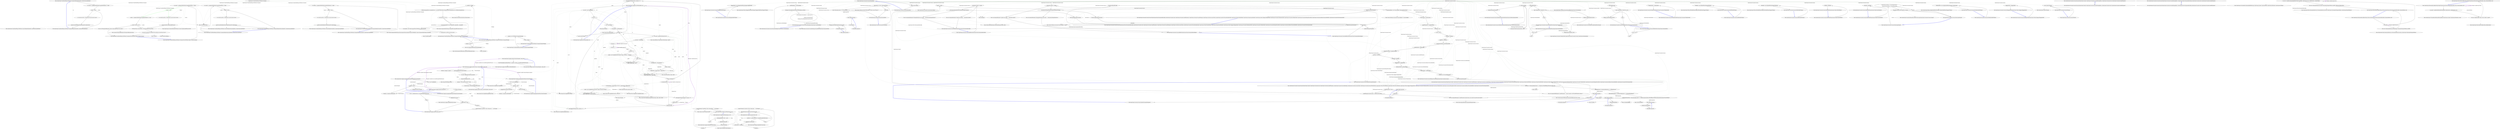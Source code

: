 digraph  {
m0_50 [label="Entry QuantConnect.VisualStudioPlugin.ToolWindow1Command.BacktestFinished(int, QuantConnect.Api.Backtest)", span="143-143", cluster="QuantConnect.VisualStudioPlugin.ToolWindow1Command.BacktestFinished(int, QuantConnect.Api.Backtest)", file="IndicatorBase.cs"];
m0_51 [label="var window = _package.FindToolWindow(typeof(ToolWindow1), 0, false)", span="145-145", cluster="QuantConnect.VisualStudioPlugin.ToolWindow1Command.BacktestFinished(int, QuantConnect.Api.Backtest)", file="IndicatorBase.cs"];
m0_52 [label="window != null", span="147-147", cluster="QuantConnect.VisualStudioPlugin.ToolWindow1Command.BacktestFinished(int, QuantConnect.Api.Backtest)", file="IndicatorBase.cs"];
m0_53 [label="var windowController = (ToolWindow1Control)window.Content", span="149-149", cluster="QuantConnect.VisualStudioPlugin.ToolWindow1Command.BacktestFinished(int, QuantConnect.Api.Backtest)", file="IndicatorBase.cs"];
m0_54 [label="windowController.BacktestFinished(projectId, backtestStatus)", span="150-150", cluster="QuantConnect.VisualStudioPlugin.ToolWindow1Command.BacktestFinished(int, QuantConnect.Api.Backtest)", file="IndicatorBase.cs"];
m0_55 [label="Exit QuantConnect.VisualStudioPlugin.ToolWindow1Command.BacktestFinished(int, QuantConnect.Api.Backtest)", span="143-143", cluster="QuantConnect.VisualStudioPlugin.ToolWindow1Command.BacktestFinished(int, QuantConnect.Api.Backtest)", file="IndicatorBase.cs"];
m0_43 [label="Entry QuantConnect.VisualStudioPlugin.ToolWindow1Command.BacktestStatusUpdated(int, QuantConnect.Api.Backtest)", span="127-127", cluster="QuantConnect.VisualStudioPlugin.ToolWindow1Command.BacktestStatusUpdated(int, QuantConnect.Api.Backtest)", file="IndicatorBase.cs"];
m0_44 [label="var window = _package.FindToolWindow(typeof(ToolWindow1), 0, false)", span="129-129", cluster="QuantConnect.VisualStudioPlugin.ToolWindow1Command.BacktestStatusUpdated(int, QuantConnect.Api.Backtest)", file="IndicatorBase.cs"];
m0_45 [label="window != null", span="131-131", cluster="QuantConnect.VisualStudioPlugin.ToolWindow1Command.BacktestStatusUpdated(int, QuantConnect.Api.Backtest)", file="IndicatorBase.cs"];
m0_46 [label="var windowController = (ToolWindow1Control)window.Content", span="133-133", cluster="QuantConnect.VisualStudioPlugin.ToolWindow1Command.BacktestStatusUpdated(int, QuantConnect.Api.Backtest)", file="IndicatorBase.cs"];
m0_47 [label="windowController.BacktestStatusUpdated(projectId, backtestStatus)", span="134-134", cluster="QuantConnect.VisualStudioPlugin.ToolWindow1Command.BacktestStatusUpdated(int, QuantConnect.Api.Backtest)", file="IndicatorBase.cs"];
m0_48 [label="Exit QuantConnect.VisualStudioPlugin.ToolWindow1Command.BacktestStatusUpdated(int, QuantConnect.Api.Backtest)", span="127-127", cluster="QuantConnect.VisualStudioPlugin.ToolWindow1Command.BacktestStatusUpdated(int, QuantConnect.Api.Backtest)", file="IndicatorBase.cs"];
m0_36 [label="Entry QuantConnect.VisualStudioPlugin.ToolWindow1Command.BacktestCreated(int, QuantConnect.Api.Backtest)", span="111-111", cluster="QuantConnect.VisualStudioPlugin.ToolWindow1Command.BacktestCreated(int, QuantConnect.Api.Backtest)", file="IndicatorBase.cs"];
m0_37 [label="var window = _package.FindToolWindow(typeof(ToolWindow1), 0, false)", span="113-113", cluster="QuantConnect.VisualStudioPlugin.ToolWindow1Command.BacktestCreated(int, QuantConnect.Api.Backtest)", file="IndicatorBase.cs"];
m0_38 [label="window != null", span="115-115", cluster="QuantConnect.VisualStudioPlugin.ToolWindow1Command.BacktestCreated(int, QuantConnect.Api.Backtest)", file="IndicatorBase.cs"];
m0_39 [label="var windowController = (ToolWindow1Control)window.Content", span="117-117", cluster="QuantConnect.VisualStudioPlugin.ToolWindow1Command.BacktestCreated(int, QuantConnect.Api.Backtest)", file="IndicatorBase.cs"];
m0_40 [label="windowController.BacktestCreated(projectId, backtestStatus)", span="118-118", cluster="QuantConnect.VisualStudioPlugin.ToolWindow1Command.BacktestCreated(int, QuantConnect.Api.Backtest)", file="IndicatorBase.cs"];
m0_41 [label="Exit QuantConnect.VisualStudioPlugin.ToolWindow1Command.BacktestCreated(int, QuantConnect.Api.Backtest)", span="111-111", cluster="QuantConnect.VisualStudioPlugin.ToolWindow1Command.BacktestCreated(int, QuantConnect.Api.Backtest)", file="IndicatorBase.cs"];
m0_0 [label="Entry QuantConnect.VisualStudioPlugin.ToolWindow1Command.ToolWindow1Command(Package)", span="48-48", cluster="QuantConnect.VisualStudioPlugin.ToolWindow1Command.ToolWindow1Command(Package)", file="IndicatorBase.cs"];
m0_3 [label="_package = package", span="55-55", cluster="QuantConnect.VisualStudioPlugin.ToolWindow1Command.ToolWindow1Command(Package)", file="IndicatorBase.cs"];
m0_4 [label="OleMenuCommandService commandService = _serviceProvider.GetService(typeof(IMenuCommandService)) as OleMenuCommandService", span="57-57", cluster="QuantConnect.VisualStudioPlugin.ToolWindow1Command.ToolWindow1Command(Package)", file="IndicatorBase.cs"];
m0_7 [label="var menuItem = new MenuCommand(ShowToolWindow, menuCommandId)", span="61-61", cluster="QuantConnect.VisualStudioPlugin.ToolWindow1Command.ToolWindow1Command(Package)", file="IndicatorBase.cs"];
m0_1 [label="package == null", span="50-50", cluster="QuantConnect.VisualStudioPlugin.ToolWindow1Command.ToolWindow1Command(Package)", file="IndicatorBase.cs"];
m0_5 [label="commandService != null", span="58-58", cluster="QuantConnect.VisualStudioPlugin.ToolWindow1Command.ToolWindow1Command(Package)", file="IndicatorBase.cs"];
m0_8 [label="commandService.AddCommand(menuItem)", span="62-62", cluster="QuantConnect.VisualStudioPlugin.ToolWindow1Command.ToolWindow1Command(Package)", file="IndicatorBase.cs"];
m0_6 [label="var menuCommandId = new CommandID(_commandSet, _commandId)", span="60-60", cluster="QuantConnect.VisualStudioPlugin.ToolWindow1Command.ToolWindow1Command(Package)", file="IndicatorBase.cs"];
m0_2 [label="throw new ArgumentNullException(nameof(package));", span="52-52", cluster="QuantConnect.VisualStudioPlugin.ToolWindow1Command.ToolWindow1Command(Package)", file="IndicatorBase.cs"];
m0_9 [label="Exit QuantConnect.VisualStudioPlugin.ToolWindow1Command.ToolWindow1Command(Package)", span="48-48", cluster="QuantConnect.VisualStudioPlugin.ToolWindow1Command.ToolWindow1Command(Package)", file="IndicatorBase.cs"];
m0_13 [label="Entry System.ComponentModel.Design.CommandID.CommandID(System.Guid, int)", span="0-0", cluster="System.ComponentModel.Design.CommandID.CommandID(System.Guid, int)", file="IndicatorBase.cs"];
m0_42 [label="Entry QuantConnect.VisualStudioPlugin.ToolWindow1Control.BacktestCreated(int, QuantConnect.Api.Backtest)", span="216-216", cluster="QuantConnect.VisualStudioPlugin.ToolWindow1Control.BacktestCreated(int, QuantConnect.Api.Backtest)", file="IndicatorBase.cs"];
m0_33 [label="Entry QuantConnect.VisualStudioPlugin.ToolWindow1Control.UpdateAvailableProjects(bool)", span="105-105", cluster="QuantConnect.VisualStudioPlugin.ToolWindow1Control.UpdateAvailableProjects(bool)", file="IndicatorBase.cs"];
m0_15 [label="Entry Unk.AddCommand", span="", cluster="Unk.AddCommand", file="IndicatorBase.cs"];
m0_49 [label="Entry QuantConnect.VisualStudioPlugin.ToolWindow1Control.BacktestStatusUpdated(int, QuantConnect.Api.Backtest)", span="239-239", cluster="QuantConnect.VisualStudioPlugin.ToolWindow1Control.BacktestStatusUpdated(int, QuantConnect.Api.Backtest)", file="IndicatorBase.cs"];
m0_56 [label="Entry QuantConnect.VisualStudioPlugin.ToolWindow1Control.BacktestFinished(int, QuantConnect.Api.Backtest)", span="261-261", cluster="QuantConnect.VisualStudioPlugin.ToolWindow1Control.BacktestFinished(int, QuantConnect.Api.Backtest)", file="IndicatorBase.cs"];
m0_34 [label="Entry Unk.Show", span="", cluster="Unk.Show", file="IndicatorBase.cs"];
m0_16 [label="Entry QuantConnect.VisualStudioPlugin.ToolWindow1Command.Initialize(Package)", span="70-70", cluster="QuantConnect.VisualStudioPlugin.ToolWindow1Command.Initialize(Package)", file="IndicatorBase.cs"];
m0_17 [label="_instance = new ToolWindow1Command(package)", span="72-72", cluster="QuantConnect.VisualStudioPlugin.ToolWindow1Command.Initialize(Package)", file="IndicatorBase.cs"];
m0_18 [label="return _instance;", span="73-73", cluster="QuantConnect.VisualStudioPlugin.ToolWindow1Command.Initialize(Package)", file="IndicatorBase.cs"];
m0_19 [label="Exit QuantConnect.VisualStudioPlugin.ToolWindow1Command.Initialize(Package)", span="70-70", cluster="QuantConnect.VisualStudioPlugin.ToolWindow1Command.Initialize(Package)", file="IndicatorBase.cs"];
m0_20 [label="Entry QuantConnect.VisualStudioPlugin.ToolWindow1Command.ShowToolWindow(object, System.EventArgs)", span="81-81", cluster="QuantConnect.VisualStudioPlugin.ToolWindow1Command.ShowToolWindow(object, System.EventArgs)", file="IndicatorBase.cs"];
m0_22 [label="window == null", span="87-87", cluster="QuantConnect.VisualStudioPlugin.ToolWindow1Command.ShowToolWindow(object, System.EventArgs)", color=green, community=0, file="IndicatorBase.cs"];
m0_21 [label="var window = _package.FindToolWindow(typeof(ToolWindow1), 0, false)", span="86-86", cluster="QuantConnect.VisualStudioPlugin.ToolWindow1Command.ShowToolWindow(object, System.EventArgs)", file="IndicatorBase.cs"];
m0_23 [label="window = _package.FindToolWindow(typeof(ToolWindow1), 0, true)", span="89-89", cluster="QuantConnect.VisualStudioPlugin.ToolWindow1Command.ShowToolWindow(object, System.EventArgs)", file="IndicatorBase.cs"];
m0_26 [label="var windowController = (ToolWindow1Control)window.Content", span="98-98", cluster="QuantConnect.VisualStudioPlugin.ToolWindow1Command.ShowToolWindow(object, System.EventArgs)", file="IndicatorBase.cs"];
m0_28 [label="IVsWindowFrame windowFrame = (IVsWindowFrame)window.Frame", span="102-102", cluster="QuantConnect.VisualStudioPlugin.ToolWindow1Command.ShowToolWindow(object, System.EventArgs)", file="IndicatorBase.cs"];
m0_24 [label="window?.Frame == null", span="90-90", cluster="QuantConnect.VisualStudioPlugin.ToolWindow1Command.ShowToolWindow(object, System.EventArgs)", file="IndicatorBase.cs"];
m0_27 [label="windowController.UpdateAvailableProjects()", span="99-99", cluster="QuantConnect.VisualStudioPlugin.ToolWindow1Command.ShowToolWindow(object, System.EventArgs)", file="IndicatorBase.cs"];
m0_29 [label="Microsoft.VisualStudio.ErrorHandler.ThrowOnFailure(windowFrame.Show())", span="103-103", cluster="QuantConnect.VisualStudioPlugin.ToolWindow1Command.ShowToolWindow(object, System.EventArgs)", file="IndicatorBase.cs"];
m0_25 [label="throw new NotSupportedException(''Cannot create QuantConnect tool window'');", span="92-92", cluster="QuantConnect.VisualStudioPlugin.ToolWindow1Command.ShowToolWindow(object, System.EventArgs)", file="IndicatorBase.cs"];
m0_30 [label="Exit QuantConnect.VisualStudioPlugin.ToolWindow1Command.ShowToolWindow(object, System.EventArgs)", span="81-81", cluster="QuantConnect.VisualStudioPlugin.ToolWindow1Command.ShowToolWindow(object, System.EventArgs)", file="IndicatorBase.cs"];
m0_10 [label="Entry System.ArgumentNullException.ArgumentNullException(string)", span="0-0", cluster="System.ArgumentNullException.ArgumentNullException(string)", file="IndicatorBase.cs"];
m0_32 [label="Entry System.NotSupportedException.NotSupportedException(string)", span="0-0", cluster="System.NotSupportedException.NotSupportedException(string)", file="IndicatorBase.cs"];
m0_35 [label="Entry Unk.ThrowOnFailure", span="", cluster="Unk.ThrowOnFailure", file="IndicatorBase.cs"];
m0_11 [label="Entry Unk.nameof", span="", cluster="Unk.nameof", file="IndicatorBase.cs"];
m0_31 [label="Entry Unk.FindToolWindow", span="", cluster="Unk.FindToolWindow", file="IndicatorBase.cs"];
m0_14 [label="Entry System.ComponentModel.Design.MenuCommand.MenuCommand(System.EventHandler, System.ComponentModel.Design.CommandID)", span="0-0", cluster="System.ComponentModel.Design.MenuCommand.MenuCommand(System.EventHandler, System.ComponentModel.Design.CommandID)", file="IndicatorBase.cs"];
m0_12 [label="Entry System.IServiceProvider.GetService(System.Type)", span="0-0", cluster="System.IServiceProvider.GetService(System.Type)", file="IndicatorBase.cs"];
m0_57 [label="QuantConnect.VisualStudioPlugin.ToolWindow1Command", span="", file="IndicatorBase.cs"];
m1_20 [label="Entry QuantConnect.Logging.Log.Error(System.Exception, string, bool)", span="121-121", cluster="QuantConnect.Logging.Log.Error(System.Exception, string, bool)", file="Log.cs"];
m1_21 [label="Error(WhoCalledMe.GetMethodName(1), exception, message, overrideMessageFloodProtection)", span="123-123", cluster="QuantConnect.Logging.Log.Error(System.Exception, string, bool)", file="Log.cs"];
m1_22 [label="Exit QuantConnect.Logging.Log.Error(System.Exception, string, bool)", span="121-121", cluster="QuantConnect.Logging.Log.Error(System.Exception, string, bool)", file="Log.cs"];
m1_82 [label="Entry System.Text.StringBuilder.AppendFormat(string, object, object, object)", span="0-0", cluster="System.Text.StringBuilder.AppendFormat(string, object, object, object)", file="Log.cs"];
m1_41 [label="Entry QuantConnect.Logging.ILogHandler.Debug(string)", span="35-35", cluster="QuantConnect.Logging.ILogHandler.Debug(string)", file="Log.cs"];
m1_32 [label="Entry QuantConnect.Logging.ILogHandler.Trace(string)", span="41-41", cluster="QuantConnect.Logging.ILogHandler.Trace(string)", file="Log.cs"];
m1_79 [label="Entry System.Text.StringBuilder.ToString()", span="0-0", cluster="System.Text.StringBuilder.ToString()", file="Log.cs"];
m1_18 [label="Entry QuantConnect.Logging.Log.AggregateStackTrace(System.Exception)", span="269-269", cluster="QuantConnect.Logging.Log.AggregateStackTrace(System.Exception)", file="Log.cs"];
m1_91 [label="var sb = new StringBuilder()", span="271-271", cluster="QuantConnect.Logging.Log.AggregateStackTrace(System.Exception)", file="Log.cs"];
m1_92 [label="exception != null", span="272-272", cluster="QuantConnect.Logging.Log.AggregateStackTrace(System.Exception)", file="Log.cs"];
m1_93 [label="sb.AppendLine(exception.StackTrace)", span="274-274", cluster="QuantConnect.Logging.Log.AggregateStackTrace(System.Exception)", file="Log.cs"];
m1_94 [label="exception = exception.InnerException", span="275-275", cluster="QuantConnect.Logging.Log.AggregateStackTrace(System.Exception)", file="Log.cs"];
m1_95 [label="return sb.ToString();", span="277-277", cluster="QuantConnect.Logging.Log.AggregateStackTrace(System.Exception)", file="Log.cs"];
m1_96 [label="Exit QuantConnect.Logging.Log.AggregateStackTrace(System.Exception)", span="269-269", cluster="QuantConnect.Logging.Log.AggregateStackTrace(System.Exception)", file="Log.cs"];
m1_74 [label="Entry object.GetType()", span="0-0", cluster="object.GetType()", file="Log.cs"];
m1_81 [label="Entry string.Concat(object, object, object)", span="0-0", cluster="string.Concat(object, object, object)", file="Log.cs"];
m1_43 [label="Entry QuantConnect.Logging.Log.VarDump(object, int)", span="169-169", cluster="QuantConnect.Logging.Log.VarDump(object, int)", file="Log.cs"];
m1_44 [label="var result = new StringBuilder()", span="171-171", cluster="QuantConnect.Logging.Log.VarDump(object, int)", file="Log.cs"];
m1_45 [label="recursion < 5", span="174-174", cluster="QuantConnect.Logging.Log.VarDump(object, int)", file="Log.cs"];
m1_46 [label="var t = obj.GetType()", span="177-177", cluster="QuantConnect.Logging.Log.VarDump(object, int)", file="Log.cs"];
m1_49 [label="var value = property.GetValue(obj, null)", span="187-187", cluster="QuantConnect.Logging.Log.VarDump(object, int)", file="Log.cs"];
m1_53 [label="recursion > 0", span="195-195", cluster="QuantConnect.Logging.Log.VarDump(object, int)", file="Log.cs"];
m1_54 [label="indent = new StringBuilder(trail).Insert(0, spaces, recursion - 1).ToString()", span="197-197", cluster="QuantConnect.Logging.Log.VarDump(object, int)", file="Log.cs"];
m1_61 [label="result.Append(VarDump(value, recursion + 1))", span="216-216", cluster="QuantConnect.Logging.Log.VarDump(object, int)", file="Log.cs"];
m1_65 [label="indent = new StringBuilder(trail).Insert(0, spaces, recursion).ToString()", span="227-227", cluster="QuantConnect.Logging.Log.VarDump(object, int)", file="Log.cs"];
m1_67 [label="result.Append(VarDump(element, recursion + 2))", span="233-233", cluster="QuantConnect.Logging.Log.VarDump(object, int)", file="Log.cs"];
m1_69 [label="result.Append(VarDump(value, recursion + 1))", span="237-237", cluster="QuantConnect.Logging.Log.VarDump(object, int)", file="Log.cs"];
m1_59 [label="result.AppendFormat(''{0}{1} = {2}\n'', indent, property.Name, displayValue)", span="207-207", cluster="QuantConnect.Logging.Log.VarDump(object, int)", file="Log.cs"];
m1_66 [label="result.AppendFormat(''{0}{1} = {2}\n'', indent, elementName, element.ToString())", span="230-230", cluster="QuantConnect.Logging.Log.VarDump(object, int)", file="Log.cs"];
m1_70 [label="result.AppendFormat(''{0}{1} = {2}\n'', indent, property.Name, ''null'')", span="244-244", cluster="QuantConnect.Logging.Log.VarDump(object, int)", file="Log.cs"];
m1_71 [label="return result.ToString();", span="255-255", cluster="QuantConnect.Logging.Log.VarDump(object, int)", file="Log.cs"];
m1_47 [label="var properties = t.GetProperties()", span="180-180", cluster="QuantConnect.Logging.Log.VarDump(object, int)", file="Log.cs"];
m1_48 [label=properties, span="182-182", cluster="QuantConnect.Logging.Log.VarDump(object, int)", file="Log.cs"];
m1_64 [label="var elementName = String.Format(''{0}[{1}]'', property.Name, elementCount)", span="226-226", cluster="QuantConnect.Logging.Log.VarDump(object, int)", file="Log.cs"];
m1_50 [label="var indent = String.Empty", span="191-191", cluster="QuantConnect.Logging.Log.VarDump(object, int)", file="Log.cs"];
m1_55 [label="value != null", span="200-200", cluster="QuantConnect.Logging.Log.VarDump(object, int)", file="Log.cs"];
m1_56 [label="var displayValue = value.ToString()", span="203-203", cluster="QuantConnect.Logging.Log.VarDump(object, int)", file="Log.cs"];
m1_57 [label="value is string", span="204-204", cluster="QuantConnect.Logging.Log.VarDump(object, int)", file="Log.cs"];
m1_60 [label="!(value is ICollection)", span="211-211", cluster="QuantConnect.Logging.Log.VarDump(object, int)", file="Log.cs"];
m1_63 [label="((ICollection)value)", span="224-224", cluster="QuantConnect.Logging.Log.VarDump(object, int)", file="Log.cs"];
m1_51 [label="var spaces = ''|   ''", span="192-192", cluster="QuantConnect.Logging.Log.VarDump(object, int)", file="Log.cs"];
m1_52 [label="var trail = ''|...''", span="193-193", cluster="QuantConnect.Logging.Log.VarDump(object, int)", file="Log.cs"];
m1_58 [label="displayValue = String.Concat('''', displayValue, '''')", span="204-204", cluster="QuantConnect.Logging.Log.VarDump(object, int)", file="Log.cs"];
m1_62 [label="var elementCount = 0", span="223-223", cluster="QuantConnect.Logging.Log.VarDump(object, int)", file="Log.cs"];
m1_68 [label="elementCount++", span="234-234", cluster="QuantConnect.Logging.Log.VarDump(object, int)", file="Log.cs"];
m1_72 [label="Exit QuantConnect.Logging.Log.VarDump(object, int)", span="169-169", cluster="QuantConnect.Logging.Log.VarDump(object, int)", file="Log.cs"];
m1_76 [label="Entry System.Reflection.PropertyInfo.GetValue(object, object[])", span="0-0", cluster="System.Reflection.PropertyInfo.GetValue(object, object[])", file="Log.cs"];
m1_0 [label="Entry QuantConnect.Logging.Log.Error(string, bool)", span="83-83", cluster="QuantConnect.Logging.Log.Error(string, bool)", file="Log.cs"];
m1_1 [label="error == _lastErrorText && !overrideMessageFloodProtection", span="87-87", cluster="QuantConnect.Logging.Log.Error(string, bool)", file="Log.cs"];
m1_3 [label="_logHandler.Error(error)", span="88-88", cluster="QuantConnect.Logging.Log.Error(string, bool)", file="Log.cs"];
m1_4 [label="_lastErrorText = error", span="89-89", cluster="QuantConnect.Logging.Log.Error(string, bool)", file="Log.cs"];
m1_2 [label="return;", span="87-87", cluster="QuantConnect.Logging.Log.Error(string, bool)", file="Log.cs"];
m1_5 [label=Exception, span="91-91", cluster="QuantConnect.Logging.Log.Error(string, bool)", file="Log.cs"];
m1_6 [label="Console.WriteLine(''Log.Error(): Error writing error: '' + err.Message)", span="93-93", cluster="QuantConnect.Logging.Log.Error(string, bool)", file="Log.cs"];
m1_7 [label="Exit QuantConnect.Logging.Log.Error(string, bool)", span="83-83", cluster="QuantConnect.Logging.Log.Error(string, bool)", file="Log.cs"];
m1_9 [label="Entry System.Console.WriteLine(string)", span="0-0", cluster="System.Console.WriteLine(string)", file="Log.cs"];
m1_17 [label="Entry QuantConnect.Logging.Log.AggregateExceptionMessage(System.Exception)", span="258-258", cluster="QuantConnect.Logging.Log.AggregateExceptionMessage(System.Exception)", file="Log.cs"];
m1_85 [label="var sb = new StringBuilder()", span="260-260", cluster="QuantConnect.Logging.Log.AggregateExceptionMessage(System.Exception)", file="Log.cs"];
m1_86 [label="exception != null", span="261-261", cluster="QuantConnect.Logging.Log.AggregateExceptionMessage(System.Exception)", file="Log.cs"];
m1_87 [label="sb.Append(exception.Message)", span="263-263", cluster="QuantConnect.Logging.Log.AggregateExceptionMessage(System.Exception)", file="Log.cs"];
m1_88 [label="exception = exception.InnerException", span="264-264", cluster="QuantConnect.Logging.Log.AggregateExceptionMessage(System.Exception)", file="Log.cs"];
m1_89 [label="return sb.ToString();", span="266-266", cluster="QuantConnect.Logging.Log.AggregateExceptionMessage(System.Exception)", file="Log.cs"];
m1_90 [label="Exit QuantConnect.Logging.Log.AggregateExceptionMessage(System.Exception)", span="258-258", cluster="QuantConnect.Logging.Log.AggregateExceptionMessage(System.Exception)", file="Log.cs"];
m1_80 [label="Entry object.ToString()", span="0-0", cluster="object.ToString()", file="Log.cs"];
m1_78 [label="Entry System.Text.StringBuilder.Insert(int, string, int)", span="0-0", cluster="System.Text.StringBuilder.Insert(int, string, int)", file="Log.cs"];
m1_8 [label="Entry QuantConnect.Logging.ILogHandler.Error(string)", span="29-29", cluster="QuantConnect.Logging.ILogHandler.Error(string)", file="Log.cs"];
m1_33 [label="Entry QuantConnect.Logging.Log.Debug(string, int, int)", span="149-149", cluster="QuantConnect.Logging.Log.Debug(string, int, int)", file="Log.cs"];
m1_34 [label="!_debuggingEnabled || level < _level", span="153-153", cluster="QuantConnect.Logging.Log.Debug(string, int, int)", file="Log.cs"];
m1_36 [label="_logHandler.Debug(text)", span="154-154", cluster="QuantConnect.Logging.Log.Debug(string, int, int)", file="Log.cs"];
m1_37 [label="Thread.Sleep(delay)", span="155-155", cluster="QuantConnect.Logging.Log.Debug(string, int, int)", file="Log.cs"];
m1_35 [label="return;", span="153-153", cluster="QuantConnect.Logging.Log.Debug(string, int, int)", file="Log.cs"];
m1_38 [label=Exception, span="157-157", cluster="QuantConnect.Logging.Log.Debug(string, int, int)", file="Log.cs"];
m1_39 [label="Console.WriteLine(''Log.Debug(): Error writing debug: '' + err.Message)", span="159-159", cluster="QuantConnect.Logging.Log.Debug(string, int, int)", file="Log.cs"];
m1_40 [label="Exit QuantConnect.Logging.Log.Debug(string, int, int)", span="149-149", cluster="QuantConnect.Logging.Log.Debug(string, int, int)", file="Log.cs"];
m1_42 [label="Entry System.Threading.Thread.Sleep(int)", span="0-0", cluster="System.Threading.Thread.Sleep(int)", file="Log.cs"];
m1_83 [label="Entry System.Text.StringBuilder.Append(string)", span="0-0", cluster="System.Text.StringBuilder.Append(string)", file="Log.cs"];
m1_73 [label="Entry System.Text.StringBuilder.StringBuilder()", span="0-0", cluster="System.Text.StringBuilder.StringBuilder()", file="Log.cs"];
m1_10 [label="Entry QuantConnect.Logging.Log.Error(string, System.Exception, string, bool)", span="104-104", cluster="QuantConnect.Logging.Log.Error(string, System.Exception, string, bool)", file="Log.cs"];
m1_11 [label="message = message ?? method + ''(): '' + AggregateExceptionMessage(exception)", span="106-106", cluster="QuantConnect.Logging.Log.Error(string, System.Exception, string, bool)", file="Log.cs"];
m1_12 [label="var stack = AggregateStackTrace(exception)", span="107-107", cluster="QuantConnect.Logging.Log.Error(string, System.Exception, string, bool)", file="Log.cs"];
m1_15 [label="Error(message, overrideMessageFloodProtection)", span="112-112", cluster="QuantConnect.Logging.Log.Error(string, System.Exception, string, bool)", file="Log.cs"];
m1_14 [label="message += Environment.NewLine + stack", span="110-110", cluster="QuantConnect.Logging.Log.Error(string, System.Exception, string, bool)", file="Log.cs"];
m1_13 [label="!string.IsNullOrEmpty(stack)", span="108-108", cluster="QuantConnect.Logging.Log.Error(string, System.Exception, string, bool)", file="Log.cs"];
m1_16 [label="Exit QuantConnect.Logging.Log.Error(string, System.Exception, string, bool)", span="104-104", cluster="QuantConnect.Logging.Log.Error(string, System.Exception, string, bool)", file="Log.cs"];
m1_84 [label="Entry string.Format(string, object, object)", span="0-0", cluster="string.Format(string, object, object)", file="Log.cs"];
m1_19 [label="Entry string.IsNullOrEmpty(string)", span="0-0", cluster="string.IsNullOrEmpty(string)", file="Log.cs"];
m1_23 [label="Entry QuantConnect.Logging.WhoCalledMe.GetMethodName(int)", span="31-31", cluster="QuantConnect.Logging.WhoCalledMe.GetMethodName(int)", file="Log.cs"];
m1_77 [label="Entry System.Text.StringBuilder.StringBuilder(string)", span="0-0", cluster="System.Text.StringBuilder.StringBuilder(string)", file="Log.cs"];
m1_97 [label="Entry System.Text.StringBuilder.AppendLine(string)", span="0-0", cluster="System.Text.StringBuilder.AppendLine(string)", file="Log.cs"];
m1_24 [label="Entry QuantConnect.Logging.Log.Trace(string, bool)", span="129-129", cluster="QuantConnect.Logging.Log.Trace(string, bool)", file="Log.cs"];
m1_25 [label="traceText == _lastTraceText && !overrideMessageFloodProtection", span="133-133", cluster="QuantConnect.Logging.Log.Trace(string, bool)", file="Log.cs"];
m1_27 [label="_logHandler.Trace(traceText)", span="134-134", cluster="QuantConnect.Logging.Log.Trace(string, bool)", file="Log.cs"];
m1_28 [label="_lastTraceText = traceText", span="135-135", cluster="QuantConnect.Logging.Log.Trace(string, bool)", file="Log.cs"];
m1_26 [label="return;", span="133-133", cluster="QuantConnect.Logging.Log.Trace(string, bool)", file="Log.cs"];
m1_29 [label=Exception, span="137-137", cluster="QuantConnect.Logging.Log.Trace(string, bool)", file="Log.cs"];
m1_30 [label="Console.WriteLine(''Log.Trace(): Error writing trace: ''  +err.Message)", span="139-139", cluster="QuantConnect.Logging.Log.Trace(string, bool)", file="Log.cs"];
m1_31 [label="Exit QuantConnect.Logging.Log.Trace(string, bool)", span="129-129", cluster="QuantConnect.Logging.Log.Trace(string, bool)", file="Log.cs"];
m1_75 [label="Entry System.Type.GetProperties()", span="0-0", cluster="System.Type.GetProperties()", file="Log.cs"];
m4_38 [label="Entry QuantConnect.Securities.Security.GetLastData()", span="519-519", cluster="QuantConnect.Securities.Security.GetLastData()", file="Time.cs"];
m4_39 [label="return Cache.GetData();", span="521-521", cluster="QuantConnect.Securities.Security.GetLastData()", file="Time.cs"];
m4_40 [label="Exit QuantConnect.Securities.Security.GetLastData()", span="519-519", cluster="QuantConnect.Securities.Security.GetLastData()", file="Time.cs"];
m4_86 [label="Entry QuantConnect.Securities.IBuyingPowerModel.SetLeverage(QuantConnect.Securities.Security, decimal)", span="39-39", cluster="QuantConnect.Securities.IBuyingPowerModel.SetLeverage(QuantConnect.Securities.Security, decimal)", file="Time.cs"];
m4_105 [label="Entry QuantConnect.Python.FillModelPythonWrapper.FillModelPythonWrapper(PyObject)", span="33-33", cluster="QuantConnect.Python.FillModelPythonWrapper.FillModelPythonWrapper(PyObject)", file="Time.cs"];
m4_120 [label="Entry QuantConnect.Securities.Security.ToString()", span="688-688", cluster="QuantConnect.Securities.Security.ToString()", file="Time.cs"];
m4_121 [label="return Symbol.ToString();", span="690-690", cluster="QuantConnect.Securities.Security.ToString()", file="Time.cs"];
m4_122 [label="Exit QuantConnect.Securities.Security.ToString()", span="688-688", cluster="QuantConnect.Securities.Security.ToString()", file="Time.cs"];
m4_31 [label="Entry QuantConnect.Securities.SecurityHolding.SecurityHolding(QuantConnect.Securities.Security)", span="40-40", cluster="QuantConnect.Securities.SecurityHolding.SecurityHolding(QuantConnect.Securities.Security)", file="Time.cs"];
m4_109 [label="Entry QuantConnect.Securities.Security.SetSlippageModel(PyObject)", span="658-658", cluster="QuantConnect.Securities.Security.SetSlippageModel(PyObject)", file="Time.cs"];
m4_110 [label="SlippageModel = new SlippageModelPythonWrapper(slippageModel)", span="660-660", cluster="QuantConnect.Securities.Security.SetSlippageModel(PyObject)", file="Time.cs"];
m4_111 [label="Exit QuantConnect.Securities.Security.SetSlippageModel(PyObject)", span="658-658", cluster="QuantConnect.Securities.Security.SetSlippageModel(PyObject)", file="Time.cs"];
m4_41 [label="Entry QuantConnect.Securities.SecurityCache.GetData()", span="186-186", cluster="QuantConnect.Securities.SecurityCache.GetData()", file="Time.cs"];
m4_112 [label="Entry QuantConnect.Python.SlippageModelPythonWrapper.SlippageModelPythonWrapper(PyObject)", span="33-33", cluster="QuantConnect.Python.SlippageModelPythonWrapper.SlippageModelPythonWrapper(PyObject)", file="Time.cs"];
m4_60 [label="Entry QuantConnect.Securities.SecurityCache.AddData(QuantConnect.Data.BaseData)", span="98-98", cluster="QuantConnect.Securities.SecurityCache.AddData(QuantConnect.Data.BaseData)", file="Time.cs"];
m4_150 [label="Entry Unk.Min", span="", cluster="Unk.Min", file="Time.cs"];
m4_62 [label="Entry QuantConnect.Securities.IVolatilityModel.Update(QuantConnect.Securities.Security, QuantConnect.Data.BaseData)", span="38-38", cluster="QuantConnect.Securities.IVolatilityModel.Update(QuantConnect.Securities.Security, QuantConnect.Data.BaseData)", file="Time.cs"];
m4_161 [label="Entry lambda expression", span="725-725", cluster="lambda expression", file="Time.cs"];
m4_49 [label="Exchange.SetLocalDateTimeFrontier(args.Time)", span="537-537", cluster="lambda expression", file="Time.cs"];
m4_48 [label="Entry lambda expression", span="534-538", cluster="lambda expression", file="Time.cs"];
m4_50 [label="Exit lambda expression", span="534-538", cluster="lambda expression", file="Time.cs"];
m4_78 [label="Entry lambda expression", span="581-581", cluster="lambda expression", file="Time.cs"];
m4_79 [label="x.IsCustomData", span="581-581", cluster="lambda expression", file="Time.cs"];
m4_80 [label="Exit lambda expression", span="581-581", cluster="lambda expression", file="Time.cs"];
m4_152 [label="Entry lambda expression", span="722-722", cluster="lambda expression", file="Time.cs"];
m4_155 [label="Entry lambda expression", span="723-723", cluster="lambda expression", file="Time.cs"];
m4_158 [label="Entry lambda expression", span="724-724", cluster="lambda expression", file="Time.cs"];
m4_153 [label="x.Resolution", span="722-722", cluster="lambda expression", file="Time.cs"];
m4_154 [label="Exit lambda expression", span="722-722", cluster="lambda expression", file="Time.cs"];
m4_156 [label="x.FillDataForward", span="723-723", cluster="lambda expression", file="Time.cs"];
m4_157 [label="Exit lambda expression", span="723-723", cluster="lambda expression", file="Time.cs"];
m4_159 [label="x.ExtendedMarketHours", span="724-724", cluster="lambda expression", file="Time.cs"];
m4_160 [label="Exit lambda expression", span="724-724", cluster="lambda expression", file="Time.cs"];
m4_162 [label="x.DataNormalizationMode", span="725-725", cluster="lambda expression", file="Time.cs"];
m4_163 [label="Exit lambda expression", span="725-725", cluster="lambda expression", file="Time.cs"];
m4_123 [label="Entry QuantConnect.Symbol.ToString()", span="375-375", cluster="QuantConnect.Symbol.ToString()", file="Time.cs"];
m4_71 [label="Entry QuantConnect.Securities.Security.IsCustomData()", span="574-574", cluster="QuantConnect.Securities.Security.IsCustomData()", file="Time.cs"];
m4_72 [label="Subscriptions == null || !Subscriptions.Any()", span="576-576", cluster="QuantConnect.Securities.Security.IsCustomData()", file="Time.cs"];
m4_73 [label="return false;", span="578-578", cluster="QuantConnect.Securities.Security.IsCustomData()", file="Time.cs"];
m4_74 [label="return Subscriptions.Any(x => x.IsCustomData);", span="581-581", cluster="QuantConnect.Securities.Security.IsCustomData()", file="Time.cs"];
m4_75 [label="Exit QuantConnect.Securities.Security.IsCustomData()", span="574-574", cluster="QuantConnect.Securities.Security.IsCustomData()", file="Time.cs"];
m4_51 [label="Entry QuantConnect.Securities.Security.SetMarketPrice(QuantConnect.Data.BaseData)", span="546-546", cluster="QuantConnect.Securities.Security.SetMarketPrice(QuantConnect.Data.BaseData)", file="Time.cs"];
m4_52 [label="data == null", span="549-549", cluster="QuantConnect.Securities.Security.SetMarketPrice(QuantConnect.Data.BaseData)", file="Time.cs"];
m4_54 [label="Cache.AddData(data)", span="550-550", cluster="QuantConnect.Securities.Security.SetMarketPrice(QuantConnect.Data.BaseData)", file="Time.cs"];
m4_55 [label="data is OpenInterest || data.Price == 0m", span="552-552", cluster="QuantConnect.Securities.Security.SetMarketPrice(QuantConnect.Data.BaseData)", file="Time.cs"];
m4_58 [label="VolatilityModel.Update(this, data)", span="554-554", cluster="QuantConnect.Securities.Security.SetMarketPrice(QuantConnect.Data.BaseData)", file="Time.cs"];
m4_53 [label="return;", span="549-549", cluster="QuantConnect.Securities.Security.SetMarketPrice(QuantConnect.Data.BaseData)", file="Time.cs"];
m4_56 [label="return;", span="552-552", cluster="QuantConnect.Securities.Security.SetMarketPrice(QuantConnect.Data.BaseData)", file="Time.cs"];
m4_57 [label="Holdings.UpdateMarketPrice(Price)", span="553-553", cluster="QuantConnect.Securities.Security.SetMarketPrice(QuantConnect.Data.BaseData)", file="Time.cs"];
m4_59 [label="Exit QuantConnect.Securities.Security.SetMarketPrice(QuantConnect.Data.BaseData)", span="546-546", cluster="QuantConnect.Securities.Security.SetMarketPrice(QuantConnect.Data.BaseData)", file="Time.cs"];
m4_113 [label="Entry QuantConnect.Securities.Security.SetVolatilityModel(QuantConnect.Securities.IVolatilityModel)", span="667-667", cluster="QuantConnect.Securities.Security.SetVolatilityModel(QuantConnect.Securities.IVolatilityModel)", file="Time.cs"];
m4_114 [label="VolatilityModel = volatilityModel", span="669-669", cluster="QuantConnect.Securities.Security.SetVolatilityModel(QuantConnect.Securities.IVolatilityModel)", file="Time.cs"];
m4_115 [label="Exit QuantConnect.Securities.Security.SetVolatilityModel(QuantConnect.Securities.IVolatilityModel)", span="667-667", cluster="QuantConnect.Securities.Security.SetVolatilityModel(QuantConnect.Securities.IVolatilityModel)", file="Time.cs"];
m4_149 [label="Entry Unk.DefaultIfEmpty", span="", cluster="Unk.DefaultIfEmpty", file="Time.cs"];
m4_2 [label="Entry QuantConnect.Securities.Security.Security(QuantConnect.Symbol, QuantConnect.Securities.SecurityExchangeHours, QuantConnect.Securities.Cash, QuantConnect.Securities.SymbolProperties)", span="317-317", cluster="QuantConnect.Securities.Security.Security(QuantConnect.Symbol, QuantConnect.Securities.SecurityExchangeHours, QuantConnect.Securities.Cash, QuantConnect.Securities.SymbolProperties)", file="Time.cs"];
m4_3 [label="Exit QuantConnect.Securities.Security.Security(QuantConnect.Symbol, QuantConnect.Securities.SecurityExchangeHours, QuantConnect.Securities.Cash, QuantConnect.Securities.SymbolProperties)", span="317-317", cluster="QuantConnect.Securities.Security.Security(QuantConnect.Symbol, QuantConnect.Securities.SecurityExchangeHours, QuantConnect.Securities.Cash, QuantConnect.Securities.SymbolProperties)", file="Time.cs"];
m4_102 [label="Entry QuantConnect.Securities.Security.SetFillModel(PyObject)", span="640-640", cluster="QuantConnect.Securities.Security.SetFillModel(PyObject)", file="Time.cs"];
m4_103 [label="FillModel = new FillModelPythonWrapper(fillModel)", span="642-642", cluster="QuantConnect.Securities.Security.SetFillModel(PyObject)", file="Time.cs"];
m4_104 [label="Exit QuantConnect.Securities.Security.SetFillModel(PyObject)", span="640-640", cluster="QuantConnect.Securities.Security.SetFillModel(PyObject)", file="Time.cs"];
m4_134 [label="Entry QuantConnect.Securities.Security.AddData(QuantConnect.Data.SubscriptionDataConfigList)", span="709-709", cluster="QuantConnect.Securities.Security.AddData(QuantConnect.Data.SubscriptionDataConfigList)", file="Time.cs"];
m4_135 [label=subscriptions, span="711-711", cluster="QuantConnect.Securities.Security.AddData(QuantConnect.Data.SubscriptionDataConfigList)", file="Time.cs"];
m4_136 [label="subscription.Symbol != Symbol", span="713-713", cluster="QuantConnect.Securities.Security.AddData(QuantConnect.Data.SubscriptionDataConfigList)", file="Time.cs"];
m4_141 [label="UpdateSubscriptionProperties()", span="717-717", cluster="QuantConnect.Securities.Security.AddData(QuantConnect.Data.SubscriptionDataConfigList)", file="Time.cs"];
m4_138 [label="!subscription.ExchangeTimeZone.Equals(Exchange.TimeZone)", span="714-714", cluster="QuantConnect.Securities.Security.AddData(QuantConnect.Data.SubscriptionDataConfigList)", file="Time.cs"];
m4_140 [label="SubscriptionsBag.Add(subscription)", span="715-715", cluster="QuantConnect.Securities.Security.AddData(QuantConnect.Data.SubscriptionDataConfigList)", file="Time.cs"];
m4_137 [label="throw new ArgumentException(''Symbols must match.'', ''subscription.Symbol'');", span="713-713", cluster="QuantConnect.Securities.Security.AddData(QuantConnect.Data.SubscriptionDataConfigList)", file="Time.cs"];
m4_139 [label="throw new ArgumentException(''ExchangeTimeZones must match.'', ''subscription.ExchangeTimeZone'');", span="714-714", cluster="QuantConnect.Securities.Security.AddData(QuantConnect.Data.SubscriptionDataConfigList)", file="Time.cs"];
m4_142 [label="Exit QuantConnect.Securities.Security.AddData(QuantConnect.Data.SubscriptionDataConfigList)", span="709-709", cluster="QuantConnect.Securities.Security.AddData(QuantConnect.Data.SubscriptionDataConfigList)", file="Time.cs"];
m4_61 [label="Entry QuantConnect.Securities.SecurityHolding.UpdateMarketPrice(decimal)", span="411-411", cluster="QuantConnect.Securities.SecurityHolding.UpdateMarketPrice(decimal)", file="Time.cs"];
m4_95 [label="Entry QuantConnect.Securities.Security.SetFeeModel(PyObject)", span="622-622", cluster="QuantConnect.Securities.Security.SetFeeModel(PyObject)", file="Time.cs"];
m4_96 [label="FeeModel = new FeeModelPythonWrapper(feelModel)", span="624-624", cluster="QuantConnect.Securities.Security.SetFeeModel(PyObject)", file="Time.cs"];
m4_97 [label="Exit QuantConnect.Securities.Security.SetFeeModel(PyObject)", span="622-622", cluster="QuantConnect.Securities.Security.SetFeeModel(PyObject)", file="Time.cs"];
m4_119 [label="Entry QuantConnect.Python.VolatilityModelPythonWrapper.VolatilityModelPythonWrapper(PyObject)", span="34-34", cluster="QuantConnect.Python.VolatilityModelPythonWrapper.VolatilityModelPythonWrapper(PyObject)", file="Time.cs"];
m4_33 [label="Entry QuantConnect.Securities.Security.Security(QuantConnect.Data.SubscriptionDataConfig, QuantConnect.Securities.Cash, QuantConnect.Securities.SymbolProperties, QuantConnect.Securities.SecurityExchange, QuantConnect.Securities.SecurityCache, QuantConnect.Securities.ISecurityPortfolioModel, QuantConnect.Orders.Fills.IFillModel, QuantConnect.Orders.Fees.IFeeModel, QuantConnect.Orders.Slippage.ISlippageModel, QuantConnect.Securities.ISettlementModel, QuantConnect.Securities.IVolatilityModel, QuantConnect.Securities.IBuyingPowerModel, QuantConnect.Securities.Interfaces.ISecurityDataFilter, QuantConnect.Securities.IPriceVariationModel)", span="390-390", cluster="QuantConnect.Securities.Security.Security(QuantConnect.Data.SubscriptionDataConfig, QuantConnect.Securities.Cash, QuantConnect.Securities.SymbolProperties, QuantConnect.Securities.SecurityExchange, QuantConnect.Securities.SecurityCache, QuantConnect.Securities.ISecurityPortfolioModel, QuantConnect.Orders.Fills.IFillModel, QuantConnect.Orders.Fees.IFeeModel, QuantConnect.Orders.Slippage.ISlippageModel, QuantConnect.Securities.ISettlementModel, QuantConnect.Securities.IVolatilityModel, QuantConnect.Securities.IBuyingPowerModel, QuantConnect.Securities.Interfaces.ISecurityDataFilter, QuantConnect.Securities.IPriceVariationModel)", file="Time.cs"];
m4_34 [label="SubscriptionsBag.Add(config)", span="421-421", cluster="QuantConnect.Securities.Security.Security(QuantConnect.Data.SubscriptionDataConfig, QuantConnect.Securities.Cash, QuantConnect.Securities.SymbolProperties, QuantConnect.Securities.SecurityExchange, QuantConnect.Securities.SecurityCache, QuantConnect.Securities.ISecurityPortfolioModel, QuantConnect.Orders.Fills.IFillModel, QuantConnect.Orders.Fees.IFeeModel, QuantConnect.Orders.Slippage.ISlippageModel, QuantConnect.Securities.ISettlementModel, QuantConnect.Securities.IVolatilityModel, QuantConnect.Securities.IBuyingPowerModel, QuantConnect.Securities.Interfaces.ISecurityDataFilter, QuantConnect.Securities.IPriceVariationModel)", file="Time.cs"];
m4_35 [label="UpdateSubscriptionProperties()", span="422-422", cluster="QuantConnect.Securities.Security.Security(QuantConnect.Data.SubscriptionDataConfig, QuantConnect.Securities.Cash, QuantConnect.Securities.SymbolProperties, QuantConnect.Securities.SecurityExchange, QuantConnect.Securities.SecurityCache, QuantConnect.Securities.ISecurityPortfolioModel, QuantConnect.Orders.Fills.IFillModel, QuantConnect.Orders.Fees.IFeeModel, QuantConnect.Orders.Slippage.ISlippageModel, QuantConnect.Securities.ISettlementModel, QuantConnect.Securities.IVolatilityModel, QuantConnect.Securities.IBuyingPowerModel, QuantConnect.Securities.Interfaces.ISecurityDataFilter, QuantConnect.Securities.IPriceVariationModel)", file="Time.cs"];
m4_36 [label="Exit QuantConnect.Securities.Security.Security(QuantConnect.Data.SubscriptionDataConfig, QuantConnect.Securities.Cash, QuantConnect.Securities.SymbolProperties, QuantConnect.Securities.SecurityExchange, QuantConnect.Securities.SecurityCache, QuantConnect.Securities.ISecurityPortfolioModel, QuantConnect.Orders.Fills.IFillModel, QuantConnect.Orders.Fees.IFeeModel, QuantConnect.Orders.Slippage.ISlippageModel, QuantConnect.Securities.ISettlementModel, QuantConnect.Securities.IVolatilityModel, QuantConnect.Securities.IBuyingPowerModel, QuantConnect.Securities.Interfaces.ISecurityDataFilter, QuantConnect.Securities.IPriceVariationModel)", span="390-390", cluster="QuantConnect.Securities.Security.Security(QuantConnect.Data.SubscriptionDataConfig, QuantConnect.Securities.Cash, QuantConnect.Securities.SymbolProperties, QuantConnect.Securities.SecurityExchange, QuantConnect.Securities.SecurityCache, QuantConnect.Securities.ISecurityPortfolioModel, QuantConnect.Orders.Fills.IFillModel, QuantConnect.Orders.Fees.IFeeModel, QuantConnect.Orders.Slippage.ISlippageModel, QuantConnect.Securities.ISettlementModel, QuantConnect.Securities.IVolatilityModel, QuantConnect.Securities.IBuyingPowerModel, QuantConnect.Securities.Interfaces.ISecurityDataFilter, QuantConnect.Securities.IPriceVariationModel)", file="Time.cs"];
m4_29 [label="Entry System.ArgumentException.ArgumentException(string)", span="0-0", cluster="System.ArgumentException.ArgumentException(string)", file="Time.cs"];
m4_124 [label="Entry QuantConnect.Securities.Security.AddData(QuantConnect.Data.SubscriptionDataConfig)", span="697-697", cluster="QuantConnect.Securities.Security.AddData(QuantConnect.Data.SubscriptionDataConfig)", file="Time.cs"];
m4_125 [label="subscription.Symbol != Symbol", span="699-699", cluster="QuantConnect.Securities.Security.AddData(QuantConnect.Data.SubscriptionDataConfig)", file="Time.cs"];
m4_127 [label="!subscription.ExchangeTimeZone.Equals(Exchange.TimeZone)", span="700-700", cluster="QuantConnect.Securities.Security.AddData(QuantConnect.Data.SubscriptionDataConfig)", file="Time.cs"];
m4_129 [label="SubscriptionsBag.Add(subscription)", span="701-701", cluster="QuantConnect.Securities.Security.AddData(QuantConnect.Data.SubscriptionDataConfig)", file="Time.cs"];
m4_126 [label="throw new ArgumentException(''Symbols must match.'', ''subscription.Symbol'');", span="699-699", cluster="QuantConnect.Securities.Security.AddData(QuantConnect.Data.SubscriptionDataConfig)", file="Time.cs"];
m4_128 [label="throw new ArgumentException(''ExchangeTimeZones must match.'', ''subscription.ExchangeTimeZone'');", span="700-700", cluster="QuantConnect.Securities.Security.AddData(QuantConnect.Data.SubscriptionDataConfig)", file="Time.cs"];
m4_130 [label="UpdateSubscriptionProperties()", span="702-702", cluster="QuantConnect.Securities.Security.AddData(QuantConnect.Data.SubscriptionDataConfig)", file="Time.cs"];
m4_131 [label="Exit QuantConnect.Securities.Security.AddData(QuantConnect.Data.SubscriptionDataConfig)", span="697-697", cluster="QuantConnect.Securities.Security.AddData(QuantConnect.Data.SubscriptionDataConfig)", file="Time.cs"];
m4_42 [label="Entry QuantConnect.Securities.Security.SetLocalTimeKeeper(QuantConnect.LocalTimeKeeper)", span="529-529", cluster="QuantConnect.Securities.Security.SetLocalTimeKeeper(QuantConnect.LocalTimeKeeper)", file="Time.cs"];
m4_43 [label="_localTimeKeeper = localTimeKeeper", span="531-531", cluster="QuantConnect.Securities.Security.SetLocalTimeKeeper(QuantConnect.LocalTimeKeeper)", file="Time.cs"];
m4_44 [label="Exchange.SetLocalDateTimeFrontier(localTimeKeeper.LocalTime)", span="532-532", cluster="QuantConnect.Securities.Security.SetLocalTimeKeeper(QuantConnect.LocalTimeKeeper)", file="Time.cs"];
m4_45 [label="_localTimeKeeper.TimeUpdated += (sender, args) =>\r\n            {\r\n                //Update the Exchange/Timer:\r\n                Exchange.SetLocalDateTimeFrontier(args.Time);\r\n            }", span="534-538", cluster="QuantConnect.Securities.Security.SetLocalTimeKeeper(QuantConnect.LocalTimeKeeper)", file="Time.cs"];
m4_46 [label="Exit QuantConnect.Securities.Security.SetLocalTimeKeeper(QuantConnect.LocalTimeKeeper)", span="529-529", cluster="QuantConnect.Securities.Security.SetLocalTimeKeeper(QuantConnect.LocalTimeKeeper)", file="Time.cs"];
m4_30 [label="Entry System.Collections.Concurrent.ConcurrentBag<T>.ConcurrentBag()", span="0-0", cluster="System.Collections.Concurrent.ConcurrentBag<T>.ConcurrentBag()", file="Time.cs"];
m4_4 [label="Entry QuantConnect.Securities.Security.Security(QuantConnect.Symbol, QuantConnect.Securities.Cash, QuantConnect.Securities.SymbolProperties, QuantConnect.Securities.SecurityExchange, QuantConnect.Securities.SecurityCache, QuantConnect.Securities.ISecurityPortfolioModel, QuantConnect.Orders.Fills.IFillModel, QuantConnect.Orders.Fees.IFeeModel, QuantConnect.Orders.Slippage.ISlippageModel, QuantConnect.Securities.ISettlementModel, QuantConnect.Securities.IVolatilityModel, QuantConnect.Securities.IBuyingPowerModel, QuantConnect.Securities.Interfaces.ISecurityDataFilter, QuantConnect.Securities.IPriceVariationModel)", span="339-339", cluster="QuantConnect.Securities.Security.Security(QuantConnect.Symbol, QuantConnect.Securities.Cash, QuantConnect.Securities.SymbolProperties, QuantConnect.Securities.SecurityExchange, QuantConnect.Securities.SecurityCache, QuantConnect.Securities.ISecurityPortfolioModel, QuantConnect.Orders.Fills.IFillModel, QuantConnect.Orders.Fees.IFeeModel, QuantConnect.Orders.Slippage.ISlippageModel, QuantConnect.Securities.ISettlementModel, QuantConnect.Securities.IVolatilityModel, QuantConnect.Securities.IBuyingPowerModel, QuantConnect.Securities.Interfaces.ISecurityDataFilter, QuantConnect.Securities.IPriceVariationModel)", file="Time.cs"];
m4_5 [label="symbolProperties == null", span="355-355", cluster="QuantConnect.Securities.Security.Security(QuantConnect.Symbol, QuantConnect.Securities.Cash, QuantConnect.Securities.SymbolProperties, QuantConnect.Securities.SecurityExchange, QuantConnect.Securities.SecurityCache, QuantConnect.Securities.ISecurityPortfolioModel, QuantConnect.Orders.Fills.IFillModel, QuantConnect.Orders.Fees.IFeeModel, QuantConnect.Orders.Slippage.ISlippageModel, QuantConnect.Securities.ISettlementModel, QuantConnect.Securities.IVolatilityModel, QuantConnect.Securities.IBuyingPowerModel, QuantConnect.Securities.Interfaces.ISecurityDataFilter, QuantConnect.Securities.IPriceVariationModel)", file="Time.cs"];
m4_7 [label="symbolProperties.QuoteCurrency != quoteCurrency.Symbol", span="360-360", cluster="QuantConnect.Securities.Security.Security(QuantConnect.Symbol, QuantConnect.Securities.Cash, QuantConnect.Securities.SymbolProperties, QuantConnect.Securities.SecurityExchange, QuantConnect.Securities.SecurityCache, QuantConnect.Securities.ISecurityPortfolioModel, QuantConnect.Orders.Fills.IFillModel, QuantConnect.Orders.Fees.IFeeModel, QuantConnect.Orders.Slippage.ISlippageModel, QuantConnect.Securities.ISettlementModel, QuantConnect.Securities.IVolatilityModel, QuantConnect.Securities.IBuyingPowerModel, QuantConnect.Securities.Interfaces.ISecurityDataFilter, QuantConnect.Securities.IPriceVariationModel)", file="Time.cs"];
m4_9 [label="Symbol = symbol", span="365-365", cluster="QuantConnect.Securities.Security.Security(QuantConnect.Symbol, QuantConnect.Securities.Cash, QuantConnect.Securities.SymbolProperties, QuantConnect.Securities.SecurityExchange, QuantConnect.Securities.SecurityCache, QuantConnect.Securities.ISecurityPortfolioModel, QuantConnect.Orders.Fills.IFillModel, QuantConnect.Orders.Fees.IFeeModel, QuantConnect.Orders.Slippage.ISlippageModel, QuantConnect.Securities.ISettlementModel, QuantConnect.Securities.IVolatilityModel, QuantConnect.Securities.IBuyingPowerModel, QuantConnect.Securities.Interfaces.ISecurityDataFilter, QuantConnect.Securities.IPriceVariationModel)", file="Time.cs"];
m4_11 [label="QuoteCurrency = quoteCurrency", span="367-367", cluster="QuantConnect.Securities.Security.Security(QuantConnect.Symbol, QuantConnect.Securities.Cash, QuantConnect.Securities.SymbolProperties, QuantConnect.Securities.SecurityExchange, QuantConnect.Securities.SecurityCache, QuantConnect.Securities.ISecurityPortfolioModel, QuantConnect.Orders.Fills.IFillModel, QuantConnect.Orders.Fees.IFeeModel, QuantConnect.Orders.Slippage.ISlippageModel, QuantConnect.Securities.ISettlementModel, QuantConnect.Securities.IVolatilityModel, QuantConnect.Securities.IBuyingPowerModel, QuantConnect.Securities.Interfaces.ISecurityDataFilter, QuantConnect.Securities.IPriceVariationModel)", file="Time.cs"];
m4_12 [label="SymbolProperties = symbolProperties", span="368-368", cluster="QuantConnect.Securities.Security.Security(QuantConnect.Symbol, QuantConnect.Securities.Cash, QuantConnect.Securities.SymbolProperties, QuantConnect.Securities.SecurityExchange, QuantConnect.Securities.SecurityCache, QuantConnect.Securities.ISecurityPortfolioModel, QuantConnect.Orders.Fills.IFillModel, QuantConnect.Orders.Fees.IFeeModel, QuantConnect.Orders.Slippage.ISlippageModel, QuantConnect.Securities.ISettlementModel, QuantConnect.Securities.IVolatilityModel, QuantConnect.Securities.IBuyingPowerModel, QuantConnect.Securities.Interfaces.ISecurityDataFilter, QuantConnect.Securities.IPriceVariationModel)", file="Time.cs"];
m4_14 [label="Cache = cache", span="370-370", cluster="QuantConnect.Securities.Security.Security(QuantConnect.Symbol, QuantConnect.Securities.Cash, QuantConnect.Securities.SymbolProperties, QuantConnect.Securities.SecurityExchange, QuantConnect.Securities.SecurityCache, QuantConnect.Securities.ISecurityPortfolioModel, QuantConnect.Orders.Fills.IFillModel, QuantConnect.Orders.Fees.IFeeModel, QuantConnect.Orders.Slippage.ISlippageModel, QuantConnect.Securities.ISettlementModel, QuantConnect.Securities.IVolatilityModel, QuantConnect.Securities.IBuyingPowerModel, QuantConnect.Securities.Interfaces.ISecurityDataFilter, QuantConnect.Securities.IPriceVariationModel)", file="Time.cs"];
m4_15 [label="Exchange = exchange", span="371-371", cluster="QuantConnect.Securities.Security.Security(QuantConnect.Symbol, QuantConnect.Securities.Cash, QuantConnect.Securities.SymbolProperties, QuantConnect.Securities.SecurityExchange, QuantConnect.Securities.SecurityCache, QuantConnect.Securities.ISecurityPortfolioModel, QuantConnect.Orders.Fills.IFillModel, QuantConnect.Orders.Fees.IFeeModel, QuantConnect.Orders.Slippage.ISlippageModel, QuantConnect.Securities.ISettlementModel, QuantConnect.Securities.IVolatilityModel, QuantConnect.Securities.IBuyingPowerModel, QuantConnect.Securities.Interfaces.ISecurityDataFilter, QuantConnect.Securities.IPriceVariationModel)", file="Time.cs"];
m4_16 [label="DataFilter = dataFilter", span="372-372", cluster="QuantConnect.Securities.Security.Security(QuantConnect.Symbol, QuantConnect.Securities.Cash, QuantConnect.Securities.SymbolProperties, QuantConnect.Securities.SecurityExchange, QuantConnect.Securities.SecurityCache, QuantConnect.Securities.ISecurityPortfolioModel, QuantConnect.Orders.Fills.IFillModel, QuantConnect.Orders.Fees.IFeeModel, QuantConnect.Orders.Slippage.ISlippageModel, QuantConnect.Securities.ISettlementModel, QuantConnect.Securities.IVolatilityModel, QuantConnect.Securities.IBuyingPowerModel, QuantConnect.Securities.Interfaces.ISecurityDataFilter, QuantConnect.Securities.IPriceVariationModel)", file="Time.cs"];
m4_17 [label="PriceVariationModel = priceVariationModel", span="373-373", cluster="QuantConnect.Securities.Security.Security(QuantConnect.Symbol, QuantConnect.Securities.Cash, QuantConnect.Securities.SymbolProperties, QuantConnect.Securities.SecurityExchange, QuantConnect.Securities.SecurityCache, QuantConnect.Securities.ISecurityPortfolioModel, QuantConnect.Orders.Fills.IFillModel, QuantConnect.Orders.Fees.IFeeModel, QuantConnect.Orders.Slippage.ISlippageModel, QuantConnect.Securities.ISettlementModel, QuantConnect.Securities.IVolatilityModel, QuantConnect.Securities.IBuyingPowerModel, QuantConnect.Securities.Interfaces.ISecurityDataFilter, QuantConnect.Securities.IPriceVariationModel)", file="Time.cs"];
m4_18 [label="PortfolioModel = portfolioModel", span="374-374", cluster="QuantConnect.Securities.Security.Security(QuantConnect.Symbol, QuantConnect.Securities.Cash, QuantConnect.Securities.SymbolProperties, QuantConnect.Securities.SecurityExchange, QuantConnect.Securities.SecurityCache, QuantConnect.Securities.ISecurityPortfolioModel, QuantConnect.Orders.Fills.IFillModel, QuantConnect.Orders.Fees.IFeeModel, QuantConnect.Orders.Slippage.ISlippageModel, QuantConnect.Securities.ISettlementModel, QuantConnect.Securities.IVolatilityModel, QuantConnect.Securities.IBuyingPowerModel, QuantConnect.Securities.Interfaces.ISecurityDataFilter, QuantConnect.Securities.IPriceVariationModel)", file="Time.cs"];
m4_19 [label="BuyingPowerModel = buyingPowerModel", span="375-375", cluster="QuantConnect.Securities.Security.Security(QuantConnect.Symbol, QuantConnect.Securities.Cash, QuantConnect.Securities.SymbolProperties, QuantConnect.Securities.SecurityExchange, QuantConnect.Securities.SecurityCache, QuantConnect.Securities.ISecurityPortfolioModel, QuantConnect.Orders.Fills.IFillModel, QuantConnect.Orders.Fees.IFeeModel, QuantConnect.Orders.Slippage.ISlippageModel, QuantConnect.Securities.ISettlementModel, QuantConnect.Securities.IVolatilityModel, QuantConnect.Securities.IBuyingPowerModel, QuantConnect.Securities.Interfaces.ISecurityDataFilter, QuantConnect.Securities.IPriceVariationModel)", file="Time.cs"];
m4_20 [label="FillModel = fillModel", span="376-376", cluster="QuantConnect.Securities.Security.Security(QuantConnect.Symbol, QuantConnect.Securities.Cash, QuantConnect.Securities.SymbolProperties, QuantConnect.Securities.SecurityExchange, QuantConnect.Securities.SecurityCache, QuantConnect.Securities.ISecurityPortfolioModel, QuantConnect.Orders.Fills.IFillModel, QuantConnect.Orders.Fees.IFeeModel, QuantConnect.Orders.Slippage.ISlippageModel, QuantConnect.Securities.ISettlementModel, QuantConnect.Securities.IVolatilityModel, QuantConnect.Securities.IBuyingPowerModel, QuantConnect.Securities.Interfaces.ISecurityDataFilter, QuantConnect.Securities.IPriceVariationModel)", file="Time.cs"];
m4_21 [label="FeeModel = feeModel", span="377-377", cluster="QuantConnect.Securities.Security.Security(QuantConnect.Symbol, QuantConnect.Securities.Cash, QuantConnect.Securities.SymbolProperties, QuantConnect.Securities.SecurityExchange, QuantConnect.Securities.SecurityCache, QuantConnect.Securities.ISecurityPortfolioModel, QuantConnect.Orders.Fills.IFillModel, QuantConnect.Orders.Fees.IFeeModel, QuantConnect.Orders.Slippage.ISlippageModel, QuantConnect.Securities.ISettlementModel, QuantConnect.Securities.IVolatilityModel, QuantConnect.Securities.IBuyingPowerModel, QuantConnect.Securities.Interfaces.ISecurityDataFilter, QuantConnect.Securities.IPriceVariationModel)", file="Time.cs"];
m4_22 [label="SlippageModel = slippageModel", span="378-378", cluster="QuantConnect.Securities.Security.Security(QuantConnect.Symbol, QuantConnect.Securities.Cash, QuantConnect.Securities.SymbolProperties, QuantConnect.Securities.SecurityExchange, QuantConnect.Securities.SecurityCache, QuantConnect.Securities.ISecurityPortfolioModel, QuantConnect.Orders.Fills.IFillModel, QuantConnect.Orders.Fees.IFeeModel, QuantConnect.Orders.Slippage.ISlippageModel, QuantConnect.Securities.ISettlementModel, QuantConnect.Securities.IVolatilityModel, QuantConnect.Securities.IBuyingPowerModel, QuantConnect.Securities.Interfaces.ISecurityDataFilter, QuantConnect.Securities.IPriceVariationModel)", file="Time.cs"];
m4_23 [label="SettlementModel = settlementModel", span="379-379", cluster="QuantConnect.Securities.Security.Security(QuantConnect.Symbol, QuantConnect.Securities.Cash, QuantConnect.Securities.SymbolProperties, QuantConnect.Securities.SecurityExchange, QuantConnect.Securities.SecurityCache, QuantConnect.Securities.ISecurityPortfolioModel, QuantConnect.Orders.Fills.IFillModel, QuantConnect.Orders.Fees.IFeeModel, QuantConnect.Orders.Slippage.ISlippageModel, QuantConnect.Securities.ISettlementModel, QuantConnect.Securities.IVolatilityModel, QuantConnect.Securities.IBuyingPowerModel, QuantConnect.Securities.Interfaces.ISecurityDataFilter, QuantConnect.Securities.IPriceVariationModel)", file="Time.cs"];
m4_24 [label="VolatilityModel = volatilityModel", span="380-380", cluster="QuantConnect.Securities.Security.Security(QuantConnect.Symbol, QuantConnect.Securities.Cash, QuantConnect.Securities.SymbolProperties, QuantConnect.Securities.SecurityExchange, QuantConnect.Securities.SecurityCache, QuantConnect.Securities.ISecurityPortfolioModel, QuantConnect.Orders.Fills.IFillModel, QuantConnect.Orders.Fees.IFeeModel, QuantConnect.Orders.Slippage.ISlippageModel, QuantConnect.Securities.ISettlementModel, QuantConnect.Securities.IVolatilityModel, QuantConnect.Securities.IBuyingPowerModel, QuantConnect.Securities.Interfaces.ISecurityDataFilter, QuantConnect.Securities.IPriceVariationModel)", file="Time.cs"];
m4_6 [label="throw new ArgumentNullException(''symbolProperties'', ''Security requires a valid SymbolProperties instance.'');", span="357-357", cluster="QuantConnect.Securities.Security.Security(QuantConnect.Symbol, QuantConnect.Securities.Cash, QuantConnect.Securities.SymbolProperties, QuantConnect.Securities.SecurityExchange, QuantConnect.Securities.SecurityCache, QuantConnect.Securities.ISecurityPortfolioModel, QuantConnect.Orders.Fills.IFillModel, QuantConnect.Orders.Fees.IFeeModel, QuantConnect.Orders.Slippage.ISlippageModel, QuantConnect.Securities.ISettlementModel, QuantConnect.Securities.IVolatilityModel, QuantConnect.Securities.IBuyingPowerModel, QuantConnect.Securities.Interfaces.ISecurityDataFilter, QuantConnect.Securities.IPriceVariationModel)", file="Time.cs"];
m4_8 [label="throw new ArgumentException(''symbolProperties.QuoteCurrency must match the quoteCurrency.Symbol'');", span="362-362", cluster="QuantConnect.Securities.Security.Security(QuantConnect.Symbol, QuantConnect.Securities.Cash, QuantConnect.Securities.SymbolProperties, QuantConnect.Securities.SecurityExchange, QuantConnect.Securities.SecurityCache, QuantConnect.Securities.ISecurityPortfolioModel, QuantConnect.Orders.Fills.IFillModel, QuantConnect.Orders.Fees.IFeeModel, QuantConnect.Orders.Slippage.ISlippageModel, QuantConnect.Securities.ISettlementModel, QuantConnect.Securities.IVolatilityModel, QuantConnect.Securities.IBuyingPowerModel, QuantConnect.Securities.Interfaces.ISecurityDataFilter, QuantConnect.Securities.IPriceVariationModel)", file="Time.cs"];
m4_10 [label="SubscriptionsBag = new ConcurrentBag<SubscriptionDataConfig>()", span="366-366", cluster="QuantConnect.Securities.Security.Security(QuantConnect.Symbol, QuantConnect.Securities.Cash, QuantConnect.Securities.SymbolProperties, QuantConnect.Securities.SecurityExchange, QuantConnect.Securities.SecurityCache, QuantConnect.Securities.ISecurityPortfolioModel, QuantConnect.Orders.Fills.IFillModel, QuantConnect.Orders.Fees.IFeeModel, QuantConnect.Orders.Slippage.ISlippageModel, QuantConnect.Securities.ISettlementModel, QuantConnect.Securities.IVolatilityModel, QuantConnect.Securities.IBuyingPowerModel, QuantConnect.Securities.Interfaces.ISecurityDataFilter, QuantConnect.Securities.IPriceVariationModel)", file="Time.cs"];
m4_13 [label="IsTradable = true", span="369-369", cluster="QuantConnect.Securities.Security.Security(QuantConnect.Symbol, QuantConnect.Securities.Cash, QuantConnect.Securities.SymbolProperties, QuantConnect.Securities.SecurityExchange, QuantConnect.Securities.SecurityCache, QuantConnect.Securities.ISecurityPortfolioModel, QuantConnect.Orders.Fills.IFillModel, QuantConnect.Orders.Fees.IFeeModel, QuantConnect.Orders.Slippage.ISlippageModel, QuantConnect.Securities.ISettlementModel, QuantConnect.Securities.IVolatilityModel, QuantConnect.Securities.IBuyingPowerModel, QuantConnect.Securities.Interfaces.ISecurityDataFilter, QuantConnect.Securities.IPriceVariationModel)", file="Time.cs"];
m4_25 [label="Holdings = new SecurityHolding(this)", span="381-381", cluster="QuantConnect.Securities.Security.Security(QuantConnect.Symbol, QuantConnect.Securities.Cash, QuantConnect.Securities.SymbolProperties, QuantConnect.Securities.SecurityExchange, QuantConnect.Securities.SecurityCache, QuantConnect.Securities.ISecurityPortfolioModel, QuantConnect.Orders.Fills.IFillModel, QuantConnect.Orders.Fees.IFeeModel, QuantConnect.Orders.Slippage.ISlippageModel, QuantConnect.Securities.ISettlementModel, QuantConnect.Securities.IVolatilityModel, QuantConnect.Securities.IBuyingPowerModel, QuantConnect.Securities.Interfaces.ISecurityDataFilter, QuantConnect.Securities.IPriceVariationModel)", file="Time.cs"];
m4_26 [label="UpdateSubscriptionProperties()", span="383-383", cluster="QuantConnect.Securities.Security.Security(QuantConnect.Symbol, QuantConnect.Securities.Cash, QuantConnect.Securities.SymbolProperties, QuantConnect.Securities.SecurityExchange, QuantConnect.Securities.SecurityCache, QuantConnect.Securities.ISecurityPortfolioModel, QuantConnect.Orders.Fills.IFillModel, QuantConnect.Orders.Fees.IFeeModel, QuantConnect.Orders.Slippage.ISlippageModel, QuantConnect.Securities.ISettlementModel, QuantConnect.Securities.IVolatilityModel, QuantConnect.Securities.IBuyingPowerModel, QuantConnect.Securities.Interfaces.ISecurityDataFilter, QuantConnect.Securities.IPriceVariationModel)", file="Time.cs"];
m4_27 [label="Exit QuantConnect.Securities.Security.Security(QuantConnect.Symbol, QuantConnect.Securities.Cash, QuantConnect.Securities.SymbolProperties, QuantConnect.Securities.SecurityExchange, QuantConnect.Securities.SecurityCache, QuantConnect.Securities.ISecurityPortfolioModel, QuantConnect.Orders.Fills.IFillModel, QuantConnect.Orders.Fees.IFeeModel, QuantConnect.Orders.Slippage.ISlippageModel, QuantConnect.Securities.ISettlementModel, QuantConnect.Securities.IVolatilityModel, QuantConnect.Securities.IBuyingPowerModel, QuantConnect.Securities.Interfaces.ISecurityDataFilter, QuantConnect.Securities.IPriceVariationModel)", span="339-339", cluster="QuantConnect.Securities.Security.Security(QuantConnect.Symbol, QuantConnect.Securities.Cash, QuantConnect.Securities.SymbolProperties, QuantConnect.Securities.SecurityExchange, QuantConnect.Securities.SecurityCache, QuantConnect.Securities.ISecurityPortfolioModel, QuantConnect.Orders.Fills.IFillModel, QuantConnect.Orders.Fees.IFeeModel, QuantConnect.Orders.Slippage.ISlippageModel, QuantConnect.Securities.ISettlementModel, QuantConnect.Securities.IVolatilityModel, QuantConnect.Securities.IBuyingPowerModel, QuantConnect.Securities.Interfaces.ISecurityDataFilter, QuantConnect.Securities.IPriceVariationModel)", file="Time.cs"];
m4_32 [label="Entry QuantConnect.Securities.Security.UpdateSubscriptionProperties()", span="720-720", cluster="QuantConnect.Securities.Security.UpdateSubscriptionProperties()", file="Time.cs"];
m4_143 [label="Resolution = SubscriptionsBag.Select(x => x.Resolution).DefaultIfEmpty(Resolution.Daily).Min()", span="722-722", cluster="QuantConnect.Securities.Security.UpdateSubscriptionProperties()", file="Time.cs"];
m4_144 [label="IsFillDataForward = SubscriptionsBag.Any(x => x.FillDataForward)", span="723-723", cluster="QuantConnect.Securities.Security.UpdateSubscriptionProperties()", file="Time.cs"];
m4_145 [label="IsExtendedMarketHours = SubscriptionsBag.Any(x => x.ExtendedMarketHours)", span="724-724", cluster="QuantConnect.Securities.Security.UpdateSubscriptionProperties()", file="Time.cs"];
m4_146 [label="DataNormalizationMode = SubscriptionsBag.Select(x => x.DataNormalizationMode).DefaultIfEmpty(DataNormalizationMode.Adjusted).FirstOrDefault()", span="725-725", cluster="QuantConnect.Securities.Security.UpdateSubscriptionProperties()", file="Time.cs"];
m4_147 [label="Exit QuantConnect.Securities.Security.UpdateSubscriptionProperties()", span="720-720", cluster="QuantConnect.Securities.Security.UpdateSubscriptionProperties()", file="Time.cs"];
m4_99 [label="Entry QuantConnect.Securities.Security.SetFillModel(QuantConnect.Orders.Fills.IFillModel)", span="631-631", cluster="QuantConnect.Securities.Security.SetFillModel(QuantConnect.Orders.Fills.IFillModel)", file="Time.cs"];
m4_100 [label="FillModel = fillModel", span="633-633", cluster="QuantConnect.Securities.Security.SetFillModel(QuantConnect.Orders.Fills.IFillModel)", file="Time.cs"];
m4_101 [label="Exit QuantConnect.Securities.Security.SetFillModel(QuantConnect.Orders.Fills.IFillModel)", span="631-631", cluster="QuantConnect.Securities.Security.SetFillModel(QuantConnect.Orders.Fills.IFillModel)", file="Time.cs"];
m4_133 [label="Entry Unk.Equals", span="", cluster="Unk.Equals", file="Time.cs"];
m4_151 [label="Entry Unk.FirstOrDefault", span="", cluster="Unk.FirstOrDefault", file="Time.cs"];
m4_0 [label="Entry QuantConnect.Securities.Security.Security(QuantConnect.Securities.SecurityExchangeHours, QuantConnect.Data.SubscriptionDataConfig, QuantConnect.Securities.Cash, QuantConnect.Securities.SymbolProperties)", span="296-296", cluster="QuantConnect.Securities.Security.Security(QuantConnect.Securities.SecurityExchangeHours, QuantConnect.Data.SubscriptionDataConfig, QuantConnect.Securities.Cash, QuantConnect.Securities.SymbolProperties)", file="Time.cs"];
m4_1 [label="Exit QuantConnect.Securities.Security.Security(QuantConnect.Securities.SecurityExchangeHours, QuantConnect.Data.SubscriptionDataConfig, QuantConnect.Securities.Cash, QuantConnect.Securities.SymbolProperties)", span="296-296", cluster="QuantConnect.Securities.Security.Security(QuantConnect.Securities.SecurityExchangeHours, QuantConnect.Data.SubscriptionDataConfig, QuantConnect.Securities.Cash, QuantConnect.Securities.SymbolProperties)", file="Time.cs"];
m4_47 [label="Entry QuantConnect.Securities.SecurityExchange.SetLocalDateTimeFrontier(System.DateTime)", span="86-86", cluster="QuantConnect.Securities.SecurityExchange.SetLocalDateTimeFrontier(System.DateTime)", file="Time.cs"];
m4_77 [label="Entry Unk.Any", span="", cluster="Unk.Any", file="Time.cs"];
m4_92 [label="Entry QuantConnect.Securities.Security.SetFeeModel(QuantConnect.Orders.Fees.IFeeModel)", span="613-613", cluster="QuantConnect.Securities.Security.SetFeeModel(QuantConnect.Orders.Fees.IFeeModel)", file="Time.cs"];
m4_93 [label="FeeModel = feelModel", span="615-615", cluster="QuantConnect.Securities.Security.SetFeeModel(QuantConnect.Orders.Fees.IFeeModel)", file="Time.cs"];
m4_94 [label="Exit QuantConnect.Securities.Security.SetFeeModel(QuantConnect.Orders.Fees.IFeeModel)", span="613-613", cluster="QuantConnect.Securities.Security.SetFeeModel(QuantConnect.Orders.Fees.IFeeModel)", file="Time.cs"];
m4_76 [label="Entry System.Collections.Generic.IEnumerable<TSource>.Any<TSource>()", span="0-0", cluster="System.Collections.Generic.IEnumerable<TSource>.Any<TSource>()", file="Time.cs"];
m4_81 [label="Entry QuantConnect.Securities.Security.SetLeverage(decimal)", span="588-588", cluster="QuantConnect.Securities.Security.SetLeverage(decimal)", file="Time.cs"];
m4_82 [label="Symbol.ID.SecurityType == SecurityType.Future ||\r\n                Symbol.ID.SecurityType == SecurityType.Option", span="590-591", cluster="QuantConnect.Securities.Security.SetLeverage(decimal)", file="Time.cs"];
m4_84 [label="BuyingPowerModel.SetLeverage(this, leverage)", span="594-594", cluster="QuantConnect.Securities.Security.SetLeverage(decimal)", file="Time.cs"];
m4_83 [label="return;", span="592-592", cluster="QuantConnect.Securities.Security.SetLeverage(decimal)", file="Time.cs"];
m4_85 [label="Exit QuantConnect.Securities.Security.SetLeverage(decimal)", span="588-588", cluster="QuantConnect.Securities.Security.SetLeverage(decimal)", file="Time.cs"];
m4_116 [label="Entry QuantConnect.Securities.Security.SetVolatilityModel(PyObject)", span="676-676", cluster="QuantConnect.Securities.Security.SetVolatilityModel(PyObject)", file="Time.cs"];
m4_117 [label="VolatilityModel = new VolatilityModelPythonWrapper(volatilityModel)", span="678-678", cluster="QuantConnect.Securities.Security.SetVolatilityModel(PyObject)", file="Time.cs"];
m4_118 [label="Exit QuantConnect.Securities.Security.SetVolatilityModel(PyObject)", span="676-676", cluster="QuantConnect.Securities.Security.SetVolatilityModel(PyObject)", file="Time.cs"];
m4_37 [label="Entry System.Collections.Concurrent.ConcurrentBag<T>.Add(T)", span="0-0", cluster="System.Collections.Concurrent.ConcurrentBag<T>.Add(T)", file="Time.cs"];
m4_63 [label="Entry QuantConnect.Securities.Security.SetRealTimePrice(QuantConnect.Data.BaseData)", span="561-561", cluster="QuantConnect.Securities.Security.SetRealTimePrice(QuantConnect.Data.BaseData)", file="Time.cs"];
m4_64 [label="data == null", span="564-564", cluster="QuantConnect.Securities.Security.SetRealTimePrice(QuantConnect.Data.BaseData)", file="Time.cs"];
m4_66 [label="Cache.AddData(data)", span="565-565", cluster="QuantConnect.Securities.Security.SetRealTimePrice(QuantConnect.Data.BaseData)", file="Time.cs"];
m4_67 [label="data is OpenInterest || data.Price == 0m", span="567-567", cluster="QuantConnect.Securities.Security.SetRealTimePrice(QuantConnect.Data.BaseData)", file="Time.cs"];
m4_65 [label="return;", span="564-564", cluster="QuantConnect.Securities.Security.SetRealTimePrice(QuantConnect.Data.BaseData)", file="Time.cs"];
m4_68 [label="return;", span="567-567", cluster="QuantConnect.Securities.Security.SetRealTimePrice(QuantConnect.Data.BaseData)", file="Time.cs"];
m4_69 [label="Holdings.UpdateMarketPrice(Price)", span="568-568", cluster="QuantConnect.Securities.Security.SetRealTimePrice(QuantConnect.Data.BaseData)", file="Time.cs"];
m4_70 [label="Exit QuantConnect.Securities.Security.SetRealTimePrice(QuantConnect.Data.BaseData)", span="561-561", cluster="QuantConnect.Securities.Security.SetRealTimePrice(QuantConnect.Data.BaseData)", file="Time.cs"];
m4_106 [label="Entry QuantConnect.Securities.Security.SetSlippageModel(QuantConnect.Orders.Slippage.ISlippageModel)", span="649-649", cluster="QuantConnect.Securities.Security.SetSlippageModel(QuantConnect.Orders.Slippage.ISlippageModel)", file="Time.cs"];
m4_107 [label="SlippageModel = slippageModel", span="651-651", cluster="QuantConnect.Securities.Security.SetSlippageModel(QuantConnect.Orders.Slippage.ISlippageModel)", file="Time.cs"];
m4_108 [label="Exit QuantConnect.Securities.Security.SetSlippageModel(QuantConnect.Orders.Slippage.ISlippageModel)", span="649-649", cluster="QuantConnect.Securities.Security.SetSlippageModel(QuantConnect.Orders.Slippage.ISlippageModel)", file="Time.cs"];
m4_132 [label="Entry System.ArgumentException.ArgumentException(string, string)", span="0-0", cluster="System.ArgumentException.ArgumentException(string, string)", file="Time.cs"];
m4_98 [label="Entry QuantConnect.Python.FeeModelPythonWrapper.FeeModelPythonWrapper(PyObject)", span="33-33", cluster="QuantConnect.Python.FeeModelPythonWrapper.FeeModelPythonWrapper(PyObject)", file="Time.cs"];
m4_87 [label="Entry QuantConnect.Securities.Security.SetDataNormalizationMode(QuantConnect.DataNormalizationMode)", span="600-600", cluster="QuantConnect.Securities.Security.SetDataNormalizationMode(QuantConnect.DataNormalizationMode)", file="Time.cs"];
m4_88 [label=SubscriptionsBag, span="602-602", cluster="QuantConnect.Securities.Security.SetDataNormalizationMode(QuantConnect.DataNormalizationMode)", file="Time.cs"];
m4_89 [label="subscription.DataNormalizationMode = mode", span="604-604", cluster="QuantConnect.Securities.Security.SetDataNormalizationMode(QuantConnect.DataNormalizationMode)", file="Time.cs"];
m4_90 [label="UpdateSubscriptionProperties()", span="606-606", cluster="QuantConnect.Securities.Security.SetDataNormalizationMode(QuantConnect.DataNormalizationMode)", file="Time.cs"];
m4_91 [label="Exit QuantConnect.Securities.Security.SetDataNormalizationMode(QuantConnect.DataNormalizationMode)", span="600-600", cluster="QuantConnect.Securities.Security.SetDataNormalizationMode(QuantConnect.DataNormalizationMode)", file="Time.cs"];
m4_148 [label="Entry Unk.Select", span="", cluster="Unk.Select", file="Time.cs"];
m4_28 [label="Entry System.ArgumentNullException.ArgumentNullException(string, string)", span="0-0", cluster="System.ArgumentNullException.ArgumentNullException(string, string)", file="Time.cs"];
m4_164 [label="QuantConnect.Securities.Security", span="", file="Time.cs"];
m5_13 [label="Entry QuantConnect.Util.LeanData.GenerateZipFilePath(string, QuantConnect.Symbol, System.DateTime, QuantConnect.Resolution, QuantConnect.TickType)", span="343-343", cluster="QuantConnect.Util.LeanData.GenerateZipFilePath(string, QuantConnect.Symbol, System.DateTime, QuantConnect.Resolution, QuantConnect.TickType)", file="TradeBar.cs"];
m5_12 [label="Entry QuantConnect.Data.SubscriptionDataSource.SubscriptionDataSource(string, QuantConnect.SubscriptionTransportMedium)", span="51-51", cluster="QuantConnect.Data.SubscriptionDataSource.SubscriptionDataSource(string, QuantConnect.SubscriptionTransportMedium)", file="TradeBar.cs"];
m5_14 [label="Entry QuantConnect.Data.SubscriptionDataSource.SubscriptionDataSource(string, QuantConnect.SubscriptionTransportMedium, QuantConnect.Data.FileFormat)", span="62-62", cluster="QuantConnect.Data.SubscriptionDataSource.SubscriptionDataSource(string, QuantConnect.SubscriptionTransportMedium, QuantConnect.Data.FileFormat)", file="TradeBar.cs"];
m5_11 [label="Exit QuantConnect.Data.Auxiliary.ZipEntryName.GetSource(QuantConnect.Data.SubscriptionDataConfig, System.DateTime, bool)", span="47-47", cluster="QuantConnect.Data.Auxiliary.ZipEntryName.GetSource(QuantConnect.Data.SubscriptionDataConfig, System.DateTime, bool)", file="TradeBar.cs"];
m5_6 [label="Entry QuantConnect.Data.Auxiliary.ZipEntryName.GetSource(QuantConnect.Data.SubscriptionDataConfig, System.DateTime, bool)", span="47-47", cluster="QuantConnect.Data.Auxiliary.ZipEntryName.GetSource(QuantConnect.Data.SubscriptionDataConfig, System.DateTime, bool)", file="TradeBar.cs"];
m5_7 [label=isLiveMode, span="49-49", cluster="QuantConnect.Data.Auxiliary.ZipEntryName.GetSource(QuantConnect.Data.SubscriptionDataConfig, System.DateTime, bool)", file="TradeBar.cs"];
m5_9 [label="var source = LeanData.GenerateZipFilePath(Globals.DataFolder, config.Symbol, date, config.Resolution, config.TickType)", span="54-54", cluster="QuantConnect.Data.Auxiliary.ZipEntryName.GetSource(QuantConnect.Data.SubscriptionDataConfig, System.DateTime, bool)", file="TradeBar.cs"];
m5_8 [label="return new SubscriptionDataSource(string.Empty, SubscriptionTransportMedium.LocalFile);", span="51-51", cluster="QuantConnect.Data.Auxiliary.ZipEntryName.GetSource(QuantConnect.Data.SubscriptionDataConfig, System.DateTime, bool)", file="TradeBar.cs"];
m5_10 [label="return new SubscriptionDataSource(source, SubscriptionTransportMedium.LocalFile, FileFormat.ZipEntryName);", span="55-55", cluster="QuantConnect.Data.Auxiliary.ZipEntryName.GetSource(QuantConnect.Data.SubscriptionDataConfig, System.DateTime, bool)", file="TradeBar.cs"];
m5_3 [label="Exit QuantConnect.Data.Auxiliary.ZipEntryName.Reader(QuantConnect.Data.SubscriptionDataConfig, string, System.DateTime, bool)", span="34-34", cluster="QuantConnect.Data.Auxiliary.ZipEntryName.Reader(QuantConnect.Data.SubscriptionDataConfig, string, System.DateTime, bool)", file="TradeBar.cs"];
m5_0 [label="Entry QuantConnect.Data.Auxiliary.ZipEntryName.Reader(QuantConnect.Data.SubscriptionDataConfig, string, System.DateTime, bool)", span="34-34", cluster="QuantConnect.Data.Auxiliary.ZipEntryName.Reader(QuantConnect.Data.SubscriptionDataConfig, string, System.DateTime, bool)", file="TradeBar.cs"];
m5_1 [label="var symbol = LeanData.ReadSymbolFromZipEntry(config.Symbol, config.Resolution, line)", span="36-36", cluster="QuantConnect.Data.Auxiliary.ZipEntryName.Reader(QuantConnect.Data.SubscriptionDataConfig, string, System.DateTime, bool)", file="TradeBar.cs"];
m5_2 [label="return new ZipEntryName {Time = date, Symbol = symbol};", span="37-37", cluster="QuantConnect.Data.Auxiliary.ZipEntryName.Reader(QuantConnect.Data.SubscriptionDataConfig, string, System.DateTime, bool)", file="TradeBar.cs"];
m5_4 [label="Entry QuantConnect.Util.LeanData.ReadSymbolFromZipEntry(QuantConnect.Symbol, QuantConnect.Resolution, string)", span="645-645", cluster="QuantConnect.Util.LeanData.ReadSymbolFromZipEntry(QuantConnect.Symbol, QuantConnect.Resolution, string)", file="TradeBar.cs"];
m5_5 [label="Entry QuantConnect.Data.Auxiliary.ZipEntryName.ZipEntryName()", span="23-23", cluster="QuantConnect.Data.Auxiliary.ZipEntryName.ZipEntryName()", file="TradeBar.cs"];
m0_50 -> m0_51  [key=0, style=solid];
m0_50 -> m0_54  [key=1, style=dashed, color=darkseagreen4, label=int];
m0_51 -> m0_31  [key=2, style=dotted];
m0_51 -> m0_52  [key=0, style=solid];
m0_51 -> m0_53  [key=1, style=dashed, color=darkseagreen4, label=window];
m0_52 -> m0_53  [key=0, style=solid];
m0_52 -> m0_55  [key=0, style=solid];
m0_53 -> m0_54  [key=0, style=solid];
m0_54 -> m0_55  [key=0, style=solid];
m0_54 -> m0_56  [key=2, style=dotted];
m0_55 -> m0_50  [key=0, style=bold, color=blue];
m0_43 -> m0_44  [key=0, style=solid];
m0_43 -> m0_47  [key=1, style=dashed, color=darkseagreen4, label=int];
m0_44 -> m0_31  [key=2, style=dotted];
m0_44 -> m0_45  [key=0, style=solid];
m0_44 -> m0_46  [key=1, style=dashed, color=darkseagreen4, label=window];
m0_45 -> m0_46  [key=0, style=solid];
m0_45 -> m0_48  [key=0, style=solid];
m0_46 -> m0_47  [key=0, style=solid];
m0_47 -> m0_48  [key=0, style=solid];
m0_47 -> m0_49  [key=2, style=dotted];
m0_48 -> m0_43  [key=0, style=bold, color=blue];
m0_36 -> m0_37  [key=0, style=solid];
m0_36 -> m0_40  [key=1, style=dashed, color=darkseagreen4, label=int];
m0_37 -> m0_31  [key=2, style=dotted];
m0_37 -> m0_38  [key=0, style=solid];
m0_37 -> m0_39  [key=1, style=dashed, color=darkseagreen4, label=window];
m0_38 -> m0_39  [key=0, style=solid];
m0_38 -> m0_41  [key=0, style=solid];
m0_39 -> m0_40  [key=0, style=solid];
m0_40 -> m0_41  [key=0, style=solid];
m0_40 -> m0_42  [key=2, style=dotted];
m0_41 -> m0_36  [key=0, style=bold, color=blue];
m0_0 -> m0_3  [key=1, style=dashed, color=darkseagreen4, label=Package];
m0_0 -> m0_1  [key=0, style=solid];
m0_0 -> m0_2  [key=1, style=dashed, color=darkseagreen4, label=Package];
m0_3 -> m0_4  [key=0, style=solid];
m0_4 -> m0_5  [key=0, style=solid];
m0_4 -> m0_12  [key=2, style=dotted];
m0_4 -> m0_8  [key=1, style=dashed, color=darkseagreen4, label=commandService];
m0_7 -> m0_8  [key=0, style=solid];
m0_7 -> m0_14  [key=2, style=dotted];
m0_1 -> m0_3  [key=0, style=solid];
m0_1 -> m0_2  [key=0, style=solid];
m0_5 -> m0_6  [key=0, style=solid];
m0_5 -> m0_9  [key=0, style=solid];
m0_8 -> m0_9  [key=0, style=solid];
m0_8 -> m0_15  [key=2, style=dotted];
m0_6 -> m0_7  [key=0, style=solid];
m0_6 -> m0_13  [key=2, style=dotted];
m0_2 -> m0_9  [key=0, style=solid];
m0_2 -> m0_10  [key=2, style=dotted];
m0_2 -> m0_11  [key=2, style=dotted];
m0_9 -> m0_0  [key=0, style=bold, color=blue];
m0_16 -> m0_17  [key=0, style=solid];
m0_17 -> m0_0  [key=2, style=dotted];
m0_17 -> m0_18  [key=0, style=solid];
m0_18 -> m0_19  [key=0, style=solid];
m0_19 -> m0_16  [key=0, style=bold, color=blue];
m0_20 -> m0_21  [key=0, style=solid];
m0_22 -> m0_23  [key=0, style=solid, color=green];
m0_22 -> m0_26  [key=0, style=solid, color=green];
m0_21 -> m0_22  [key=0, style=solid, color=green];
m0_21 -> m0_31  [key=2, style=dotted];
m0_21 -> m0_26  [key=1, style=dashed, color=darkseagreen4, label=window];
m0_21 -> m0_28  [key=1, style=dashed, color=darkseagreen4, label=window];
m0_23 -> m0_24  [key=0, style=solid];
m0_23 -> m0_31  [key=2, style=dotted];
m0_23 -> m0_28  [key=1, style=dashed, color=darkseagreen4, label=window];
m0_26 -> m0_27  [key=0, style=solid];
m0_28 -> m0_29  [key=0, style=solid];
m0_24 -> m0_28  [key=0, style=solid];
m0_24 -> m0_25  [key=0, style=solid];
m0_27 -> m0_28  [key=0, style=solid];
m0_27 -> m0_33  [key=2, style=dotted];
m0_29 -> m0_30  [key=0, style=solid];
m0_29 -> m0_34  [key=2, style=dotted];
m0_29 -> m0_35  [key=2, style=dotted];
m0_25 -> m0_30  [key=0, style=solid];
m0_25 -> m0_32  [key=2, style=dotted];
m0_30 -> m0_20  [key=0, style=bold, color=blue];
m0_57 -> m0_21  [key=1, style=dashed, color=darkseagreen4, label="QuantConnect.VisualStudioPlugin.ToolWindow1Command"];
m0_57 -> m0_23  [key=1, style=dashed, color=darkseagreen4, label="QuantConnect.VisualStudioPlugin.ToolWindow1Command"];
m0_57 -> m0_3  [key=1, style=dashed, color=darkseagreen4, label="QuantConnect.VisualStudioPlugin.ToolWindow1Command"];
m0_57 -> m0_4  [key=1, style=dashed, color=darkseagreen4, label="QuantConnect.VisualStudioPlugin.ToolWindow1Command"];
m0_57 -> m0_7  [key=1, style=dashed, color=darkseagreen4, label="QuantConnect.VisualStudioPlugin.ToolWindow1Command"];
m0_57 -> m0_37  [key=1, style=dashed, color=darkseagreen4, label="QuantConnect.VisualStudioPlugin.ToolWindow1Command"];
m0_57 -> m0_44  [key=1, style=dashed, color=darkseagreen4, label="QuantConnect.VisualStudioPlugin.ToolWindow1Command"];
m0_57 -> m0_51  [key=1, style=dashed, color=darkseagreen4, label="QuantConnect.VisualStudioPlugin.ToolWindow1Command"];
m1_20 -> m1_21  [key=0, style=solid];
m1_21 -> m1_22  [key=0, style=solid];
m1_21 -> m1_23  [key=2, style=dotted];
m1_21 -> m1_10  [key=2, style=dotted];
m1_22 -> m1_20  [key=0, style=bold, color=blue];
m1_18 -> m1_91  [key=0, style=solid];
m1_18 -> m1_92  [key=1, style=dashed, color=darkseagreen4, label="System.Exception"];
m1_18 -> m1_93  [key=1, style=dashed, color=darkseagreen4, label="System.Exception"];
m1_18 -> m1_94  [key=1, style=dashed, color=darkseagreen4, label="System.Exception"];
m1_18 -> m1_10  [key=3, color=darkorchid, style=bold, label="Parameter variable System.Exception exception"];
m1_91 -> m1_92  [key=0, style=solid];
m1_91 -> m1_73  [key=2, style=dotted];
m1_91 -> m1_93  [key=1, style=dashed, color=darkseagreen4, label=sb];
m1_91 -> m1_95  [key=1, style=dashed, color=darkseagreen4, label=sb];
m1_92 -> m1_93  [key=0, style=solid];
m1_92 -> m1_95  [key=0, style=solid];
m1_93 -> m1_94  [key=0, style=solid];
m1_93 -> m1_97  [key=2, style=dotted];
m1_94 -> m1_92  [key=0, style=solid];
m1_94 -> m1_94  [key=1, style=dashed, color=darkseagreen4, label="System.Exception"];
m1_95 -> m1_96  [key=0, style=solid];
m1_95 -> m1_79  [key=2, style=dotted];
m1_96 -> m1_18  [key=0, style=bold, color=blue];
m1_43 -> m1_44  [key=0, style=solid];
m1_43 -> m1_45  [key=1, style=dashed, color=darkseagreen4, label=int];
m1_43 -> m1_46  [key=1, style=dashed, color=darkseagreen4, label=object];
m1_43 -> m1_49  [key=1, style=dashed, color=darkseagreen4, label=object];
m1_43 -> m1_53  [key=1, style=dashed, color=darkseagreen4, label=int];
m1_43 -> m1_54  [key=1, style=dashed, color=darkseagreen4, label=int];
m1_43 -> m1_61  [key=1, style=dashed, color=darkseagreen4, label=int];
m1_43 -> m1_65  [key=1, style=dashed, color=darkseagreen4, label=int];
m1_43 -> m1_67  [key=1, style=dashed, color=darkseagreen4, label=int];
m1_43 -> m1_69  [key=1, style=dashed, color=darkseagreen4, label=int];
m1_43 -> m1_63  [key=3, color=darkorchid, style=bold, label="Parameter variable object obj"];
m1_44 -> m1_45  [key=0, style=solid];
m1_44 -> m1_73  [key=2, style=dotted];
m1_44 -> m1_59  [key=1, style=dashed, color=darkseagreen4, label=result];
m1_44 -> m1_61  [key=1, style=dashed, color=darkseagreen4, label=result];
m1_44 -> m1_66  [key=1, style=dashed, color=darkseagreen4, label=result];
m1_44 -> m1_67  [key=1, style=dashed, color=darkseagreen4, label=result];
m1_44 -> m1_69  [key=1, style=dashed, color=darkseagreen4, label=result];
m1_44 -> m1_70  [key=1, style=dashed, color=darkseagreen4, label=result];
m1_44 -> m1_71  [key=1, style=dashed, color=darkseagreen4, label=result];
m1_45 -> m1_46  [key=0, style=solid];
m1_45 -> m1_71  [key=0, style=solid];
m1_46 -> m1_47  [key=0, style=solid];
m1_46 -> m1_74  [key=2, style=dotted];
m1_49 -> m1_50  [key=0, style=solid];
m1_49 -> m1_76  [key=2, style=dotted];
m1_49 -> m1_55  [key=1, style=dashed, color=darkseagreen4, label=value];
m1_49 -> m1_56  [key=1, style=dashed, color=darkseagreen4, label=value];
m1_49 -> m1_57  [key=1, style=dashed, color=darkseagreen4, label=value];
m1_49 -> m1_60  [key=1, style=dashed, color=darkseagreen4, label=value];
m1_49 -> m1_61  [key=1, style=dashed, color=darkseagreen4, label=value];
m1_49 -> m1_63  [key=1, style=dashed, color=darkseagreen4, label=value];
m1_49 -> m1_69  [key=1, style=dashed, color=darkseagreen4, label=value];
m1_53 -> m1_54  [key=0, style=solid];
m1_53 -> m1_55  [key=0, style=solid];
m1_54 -> m1_55  [key=0, style=solid];
m1_54 -> m1_77  [key=2, style=dotted];
m1_54 -> m1_78  [key=2, style=dotted];
m1_54 -> m1_79  [key=2, style=dotted];
m1_54 -> m1_59  [key=1, style=dashed, color=darkseagreen4, label=indent];
m1_54 -> m1_70  [key=1, style=dashed, color=darkseagreen4, label=indent];
m1_61 -> m1_48  [key=0, style=solid];
m1_61 -> m1_43  [key=2, style=dotted];
m1_61 -> m1_83  [key=2, style=dotted];
m1_65 -> m1_66  [key=0, style=solid];
m1_65 -> m1_77  [key=2, style=dotted];
m1_65 -> m1_78  [key=2, style=dotted];
m1_65 -> m1_79  [key=2, style=dotted];
m1_67 -> m1_68  [key=0, style=solid];
m1_67 -> m1_43  [key=2, style=dotted];
m1_67 -> m1_83  [key=2, style=dotted];
m1_69 -> m1_48  [key=0, style=solid];
m1_69 -> m1_43  [key=2, style=dotted];
m1_69 -> m1_83  [key=2, style=dotted];
m1_59 -> m1_60  [key=0, style=solid];
m1_59 -> m1_82  [key=2, style=dotted];
m1_66 -> m1_67  [key=0, style=solid];
m1_66 -> m1_80  [key=2, style=dotted];
m1_66 -> m1_82  [key=2, style=dotted];
m1_70 -> m1_48  [key=0, style=solid];
m1_70 -> m1_82  [key=2, style=dotted];
m1_71 -> m1_72  [key=0, style=solid];
m1_71 -> m1_79  [key=2, style=dotted];
m1_47 -> m1_48  [key=0, style=solid];
m1_47 -> m1_75  [key=2, style=dotted];
m1_48 -> m1_49  [key=0, style=solid];
m1_48 -> m1_71  [key=0, style=solid];
m1_48 -> m1_59  [key=1, style=dashed, color=darkseagreen4, label=property];
m1_48 -> m1_64  [key=1, style=dashed, color=darkseagreen4, label=property];
m1_48 -> m1_70  [key=1, style=dashed, color=darkseagreen4, label=property];
m1_64 -> m1_65  [key=0, style=solid];
m1_64 -> m1_84  [key=2, style=dotted];
m1_64 -> m1_66  [key=1, style=dashed, color=darkseagreen4, label=elementName];
m1_50 -> m1_51  [key=0, style=solid];
m1_50 -> m1_59  [key=1, style=dashed, color=darkseagreen4, label=indent];
m1_50 -> m1_70  [key=1, style=dashed, color=darkseagreen4, label=indent];
m1_55 -> m1_56  [key=0, style=solid];
m1_55 -> m1_70  [key=0, style=solid];
m1_56 -> m1_57  [key=0, style=solid];
m1_56 -> m1_80  [key=2, style=dotted];
m1_56 -> m1_58  [key=1, style=dashed, color=darkseagreen4, label=displayValue];
m1_56 -> m1_59  [key=1, style=dashed, color=darkseagreen4, label=displayValue];
m1_57 -> m1_58  [key=0, style=solid];
m1_57 -> m1_59  [key=0, style=solid];
m1_60 -> m1_61  [key=0, style=solid];
m1_60 -> m1_62  [key=0, style=solid];
m1_63 -> m1_64  [key=0, style=solid];
m1_63 -> m1_69  [key=0, style=solid];
m1_63 -> m1_66  [key=1, style=dashed, color=darkseagreen4, label=element];
m1_63 -> m1_67  [key=1, style=dashed, color=darkseagreen4, label=element];
m1_51 -> m1_52  [key=0, style=solid];
m1_51 -> m1_54  [key=1, style=dashed, color=darkseagreen4, label=spaces];
m1_51 -> m1_65  [key=1, style=dashed, color=darkseagreen4, label=spaces];
m1_51 -> m1_51  [key=3, color=darkorchid, style=bold, label="Local variable string spaces"];
m1_52 -> m1_53  [key=0, style=solid];
m1_52 -> m1_54  [key=1, style=dashed, color=darkseagreen4, label=trail];
m1_52 -> m1_65  [key=1, style=dashed, color=darkseagreen4, label=trail];
m1_52 -> m1_52  [key=3, color=darkorchid, style=bold, label="Local variable string trail"];
m1_58 -> m1_59  [key=0, style=solid];
m1_58 -> m1_81  [key=2, style=dotted];
m1_58 -> m1_58  [key=1, style=dashed, color=darkseagreen4, label=displayValue];
m1_62 -> m1_63  [key=0, style=solid];
m1_62 -> m1_64  [key=1, style=dashed, color=darkseagreen4, label=elementCount];
m1_62 -> m1_68  [key=1, style=dashed, color=darkseagreen4, label=elementCount];
m1_62 -> m1_62  [key=3, color=darkorchid, style=bold, label="Local variable int elementCount"];
m1_68 -> m1_63  [key=0, style=solid];
m1_68 -> m1_68  [key=1, style=dashed, color=darkseagreen4, label=elementCount];
m1_72 -> m1_43  [key=0, style=bold, color=blue];
m1_0 -> m1_1  [key=0, style=solid];
m1_0 -> m1_3  [key=1, style=dashed, color=darkseagreen4, label=string];
m1_0 -> m1_4  [key=1, style=dashed, color=darkseagreen4, label=string];
m1_0 -> m1_10  [key=3, color=darkorchid, style=bold, label="Parameter variable bool overrideMessageFloodProtection"];
m1_1 -> m1_2  [key=0, style=solid];
m1_1 -> m1_3  [key=0, style=solid];
m1_3 -> m1_4  [key=0, style=solid];
m1_3 -> m1_8  [key=2, style=dotted];
m1_4 -> m1_5  [key=0, style=solid];
m1_4 -> m1_7  [key=0, style=solid];
m1_2 -> m1_7  [key=0, style=solid];
m1_5 -> m1_6  [key=0, style=solid];
m1_6 -> m1_7  [key=0, style=solid];
m1_6 -> m1_9  [key=2, style=dotted];
m1_7 -> m1_0  [key=0, style=bold, color=blue];
m1_17 -> m1_85  [key=0, style=solid];
m1_17 -> m1_86  [key=1, style=dashed, color=darkseagreen4, label="System.Exception"];
m1_17 -> m1_87  [key=1, style=dashed, color=darkseagreen4, label="System.Exception"];
m1_17 -> m1_88  [key=1, style=dashed, color=darkseagreen4, label="System.Exception"];
m1_17 -> m1_10  [key=3, color=darkorchid, style=bold, label="Parameter variable System.Exception exception"];
m1_85 -> m1_86  [key=0, style=solid];
m1_85 -> m1_73  [key=2, style=dotted];
m1_85 -> m1_87  [key=1, style=dashed, color=darkseagreen4, label=sb];
m1_85 -> m1_89  [key=1, style=dashed, color=darkseagreen4, label=sb];
m1_86 -> m1_87  [key=0, style=solid];
m1_86 -> m1_89  [key=0, style=solid];
m1_87 -> m1_88  [key=0, style=solid];
m1_87 -> m1_83  [key=2, style=dotted];
m1_88 -> m1_86  [key=0, style=solid];
m1_88 -> m1_88  [key=1, style=dashed, color=darkseagreen4, label="System.Exception"];
m1_89 -> m1_90  [key=0, style=solid];
m1_89 -> m1_79  [key=2, style=dotted];
m1_90 -> m1_17  [key=0, style=bold, color=blue];
m1_33 -> m1_34  [key=0, style=solid];
m1_33 -> m1_36  [key=1, style=dashed, color=darkseagreen4, label=string];
m1_33 -> m1_37  [key=1, style=dashed, color=darkseagreen4, label=int];
m1_34 -> m1_35  [key=0, style=solid];
m1_34 -> m1_36  [key=0, style=solid];
m1_36 -> m1_37  [key=0, style=solid];
m1_36 -> m1_41  [key=2, style=dotted];
m1_37 -> m1_38  [key=0, style=solid];
m1_37 -> m1_40  [key=0, style=solid];
m1_37 -> m1_42  [key=2, style=dotted];
m1_35 -> m1_40  [key=0, style=solid];
m1_38 -> m1_39  [key=0, style=solid];
m1_39 -> m1_40  [key=0, style=solid];
m1_39 -> m1_9  [key=2, style=dotted];
m1_40 -> m1_33  [key=0, style=bold, color=blue];
m1_10 -> m1_11  [key=0, style=solid];
m1_10 -> m1_12  [key=1, style=dashed, color=darkseagreen4, label="System.Exception"];
m1_10 -> m1_15  [key=1, style=dashed, color=darkseagreen4, label=bool];
m1_10 -> m1_20  [key=3, color=darkorchid, style=bold, label="Parameter variable bool overrideMessageFloodProtection"];
m1_11 -> m1_12  [key=0, style=solid];
m1_11 -> m1_17  [key=2, style=dotted];
m1_11 -> m1_11  [key=1, style=dashed, color=darkseagreen4, label=string];
m1_11 -> m1_14  [key=1, style=dashed, color=darkseagreen4, label=string];
m1_11 -> m1_15  [key=1, style=dashed, color=darkseagreen4, label=string];
m1_12 -> m1_13  [key=0, style=solid];
m1_12 -> m1_18  [key=2, style=dotted];
m1_12 -> m1_14  [key=1, style=dashed, color=darkseagreen4, label=stack];
m1_15 -> m1_16  [key=0, style=solid];
m1_15 -> m1_0  [key=2, style=dotted];
m1_14 -> m1_15  [key=0, style=solid];
m1_14 -> m1_14  [key=1, style=dashed, color=darkseagreen4, label=string];
m1_13 -> m1_14  [key=0, style=solid];
m1_13 -> m1_15  [key=0, style=solid];
m1_13 -> m1_19  [key=2, style=dotted];
m1_16 -> m1_10  [key=0, style=bold, color=blue];
m1_24 -> m1_25  [key=0, style=solid];
m1_24 -> m1_27  [key=1, style=dashed, color=darkseagreen4, label=string];
m1_24 -> m1_28  [key=1, style=dashed, color=darkseagreen4, label=string];
m1_25 -> m1_26  [key=0, style=solid];
m1_25 -> m1_27  [key=0, style=solid];
m1_27 -> m1_28  [key=0, style=solid];
m1_27 -> m1_32  [key=2, style=dotted];
m1_28 -> m1_29  [key=0, style=solid];
m1_28 -> m1_31  [key=0, style=solid];
m1_26 -> m1_31  [key=0, style=solid];
m1_29 -> m1_30  [key=0, style=solid];
m1_30 -> m1_31  [key=0, style=solid];
m1_30 -> m1_9  [key=2, style=dotted];
m1_31 -> m1_24  [key=0, style=bold, color=blue];
m4_38 -> m4_39  [key=0, style=solid];
m4_39 -> m4_40  [key=0, style=solid];
m4_39 -> m4_41  [key=2, style=dotted];
m4_40 -> m4_38  [key=0, style=bold, color=blue];
m4_120 -> m4_121  [key=0, style=solid];
m4_121 -> m4_122  [key=0, style=solid];
m4_121 -> m4_123  [key=2, style=dotted];
m4_122 -> m4_120  [key=0, style=bold, color=blue];
m4_109 -> m4_110  [key=0, style=solid];
m4_110 -> m4_111  [key=0, style=solid];
m4_110 -> m4_112  [key=2, style=dotted];
m4_111 -> m4_109  [key=0, style=bold, color=blue];
m4_161 -> m4_162  [key=0, style=solid];
m4_49 -> m4_50  [key=0, style=solid];
m4_49 -> m4_47  [key=2, style=dotted];
m4_48 -> m4_49  [key=0, style=solid];
m4_50 -> m4_48  [key=0, style=bold, color=blue];
m4_78 -> m4_79  [key=0, style=solid];
m4_79 -> m4_80  [key=0, style=solid];
m4_80 -> m4_78  [key=0, style=bold, color=blue];
m4_152 -> m4_153  [key=0, style=solid];
m4_155 -> m4_156  [key=0, style=solid];
m4_158 -> m4_159  [key=0, style=solid];
m4_153 -> m4_154  [key=0, style=solid];
m4_154 -> m4_152  [key=0, style=bold, color=blue];
m4_156 -> m4_157  [key=0, style=solid];
m4_157 -> m4_155  [key=0, style=bold, color=blue];
m4_159 -> m4_160  [key=0, style=solid];
m4_160 -> m4_158  [key=0, style=bold, color=blue];
m4_162 -> m4_163  [key=0, style=solid];
m4_163 -> m4_161  [key=0, style=bold, color=blue];
m4_71 -> m4_72  [key=0, style=solid];
m4_72 -> m4_73  [key=0, style=solid];
m4_72 -> m4_74  [key=0, style=solid];
m4_72 -> m4_76  [key=2, style=dotted];
m4_73 -> m4_75  [key=0, style=solid];
m4_74 -> m4_75  [key=0, style=solid];
m4_74 -> m4_77  [key=2, style=dotted];
m4_74 -> m4_78  [key=1, style=dashed, color=darkseagreen4, label="lambda expression"];
m4_75 -> m4_71  [key=0, style=bold, color=blue];
m4_51 -> m4_52  [key=0, style=solid];
m4_51 -> m4_54  [key=1, style=dashed, color=darkseagreen4, label="QuantConnect.Data.BaseData"];
m4_51 -> m4_55  [key=1, style=dashed, color=darkseagreen4, label="QuantConnect.Data.BaseData"];
m4_51 -> m4_58  [key=1, style=dashed, color=darkseagreen4, label="QuantConnect.Data.BaseData"];
m4_52 -> m4_53  [key=0, style=solid];
m4_52 -> m4_54  [key=0, style=solid];
m4_54 -> m4_55  [key=0, style=solid];
m4_54 -> m4_60  [key=2, style=dotted];
m4_55 -> m4_56  [key=0, style=solid];
m4_55 -> m4_57  [key=0, style=solid];
m4_58 -> m4_59  [key=0, style=solid];
m4_58 -> m4_62  [key=2, style=dotted];
m4_53 -> m4_59  [key=0, style=solid];
m4_56 -> m4_59  [key=0, style=solid];
m4_57 -> m4_58  [key=0, style=solid];
m4_57 -> m4_61  [key=2, style=dotted];
m4_59 -> m4_51  [key=0, style=bold, color=blue];
m4_113 -> m4_114  [key=0, style=solid];
m4_114 -> m4_115  [key=0, style=solid];
m4_115 -> m4_113  [key=0, style=bold, color=blue];
m4_2 -> m4_3  [key=0, style=solid];
m4_3 -> m4_2  [key=0, style=bold, color=blue];
m4_102 -> m4_103  [key=0, style=solid];
m4_103 -> m4_104  [key=0, style=solid];
m4_103 -> m4_105  [key=2, style=dotted];
m4_104 -> m4_102  [key=0, style=bold, color=blue];
m4_134 -> m4_135  [key=0, style=solid];
m4_135 -> m4_136  [key=0, style=solid];
m4_135 -> m4_141  [key=0, style=solid];
m4_135 -> m4_138  [key=1, style=dashed, color=darkseagreen4, label=subscription];
m4_135 -> m4_140  [key=1, style=dashed, color=darkseagreen4, label=subscription];
m4_136 -> m4_137  [key=0, style=solid];
m4_136 -> m4_138  [key=0, style=solid];
m4_141 -> m4_142  [key=0, style=solid];
m4_141 -> m4_32  [key=2, style=dotted];
m4_138 -> m4_139  [key=0, style=solid];
m4_138 -> m4_140  [key=0, style=solid];
m4_138 -> m4_133  [key=2, style=dotted];
m4_140 -> m4_135  [key=0, style=solid];
m4_140 -> m4_37  [key=2, style=dotted];
m4_137 -> m4_142  [key=0, style=solid];
m4_137 -> m4_132  [key=2, style=dotted];
m4_139 -> m4_142  [key=0, style=solid];
m4_139 -> m4_132  [key=2, style=dotted];
m4_142 -> m4_134  [key=0, style=bold, color=blue];
m4_95 -> m4_96  [key=0, style=solid];
m4_96 -> m4_97  [key=0, style=solid];
m4_96 -> m4_98  [key=2, style=dotted];
m4_97 -> m4_95  [key=0, style=bold, color=blue];
m4_33 -> m4_34  [key=0, style=solid];
m4_34 -> m4_35  [key=0, style=solid];
m4_34 -> m4_37  [key=2, style=dotted];
m4_35 -> m4_36  [key=0, style=solid];
m4_35 -> m4_32  [key=2, style=dotted];
m4_36 -> m4_33  [key=0, style=bold, color=blue];
m4_124 -> m4_125  [key=0, style=solid];
m4_124 -> m4_127  [key=1, style=dashed, color=darkseagreen4, label="QuantConnect.Data.SubscriptionDataConfig"];
m4_124 -> m4_129  [key=1, style=dashed, color=darkseagreen4, label="QuantConnect.Data.SubscriptionDataConfig"];
m4_125 -> m4_126  [key=0, style=solid];
m4_125 -> m4_127  [key=0, style=solid];
m4_127 -> m4_128  [key=0, style=solid];
m4_127 -> m4_129  [key=0, style=solid];
m4_127 -> m4_133  [key=2, style=dotted];
m4_129 -> m4_130  [key=0, style=solid];
m4_129 -> m4_37  [key=2, style=dotted];
m4_126 -> m4_131  [key=0, style=solid];
m4_126 -> m4_132  [key=2, style=dotted];
m4_128 -> m4_131  [key=0, style=solid];
m4_128 -> m4_132  [key=2, style=dotted];
m4_130 -> m4_131  [key=0, style=solid];
m4_130 -> m4_32  [key=2, style=dotted];
m4_131 -> m4_124  [key=0, style=bold, color=blue];
m4_42 -> m4_43  [key=0, style=solid];
m4_42 -> m4_44  [key=1, style=dashed, color=darkseagreen4, label="QuantConnect.LocalTimeKeeper"];
m4_43 -> m4_44  [key=0, style=solid];
m4_44 -> m4_45  [key=0, style=solid];
m4_44 -> m4_47  [key=2, style=dotted];
m4_45 -> m4_46  [key=0, style=solid];
m4_45 -> m4_49  [key=1, style=dashed, color=darkseagreen4, label="QuantConnect.TimeUpdatedEventArgs"];
m4_46 -> m4_42  [key=0, style=bold, color=blue];
m4_4 -> m4_5  [key=0, style=solid];
m4_4 -> m4_7  [key=1, style=dashed, color=darkseagreen4, label="QuantConnect.Securities.Cash"];
m4_4 -> m4_9  [key=1, style=dashed, color=darkseagreen4, label="QuantConnect.Symbol"];
m4_4 -> m4_11  [key=1, style=dashed, color=darkseagreen4, label="QuantConnect.Securities.Cash"];
m4_4 -> m4_12  [key=1, style=dashed, color=darkseagreen4, label="QuantConnect.Securities.SymbolProperties"];
m4_4 -> m4_14  [key=1, style=dashed, color=darkseagreen4, label="QuantConnect.Securities.SecurityCache"];
m4_4 -> m4_15  [key=1, style=dashed, color=darkseagreen4, label="QuantConnect.Securities.SecurityExchange"];
m4_4 -> m4_16  [key=1, style=dashed, color=darkseagreen4, label="QuantConnect.Securities.Interfaces.ISecurityDataFilter"];
m4_4 -> m4_17  [key=1, style=dashed, color=darkseagreen4, label="QuantConnect.Securities.IPriceVariationModel"];
m4_4 -> m4_18  [key=1, style=dashed, color=darkseagreen4, label="QuantConnect.Securities.ISecurityPortfolioModel"];
m4_4 -> m4_19  [key=1, style=dashed, color=darkseagreen4, label="QuantConnect.Securities.IBuyingPowerModel"];
m4_4 -> m4_20  [key=1, style=dashed, color=darkseagreen4, label="QuantConnect.Orders.Fills.IFillModel"];
m4_4 -> m4_21  [key=1, style=dashed, color=darkseagreen4, label="QuantConnect.Orders.Fees.IFeeModel"];
m4_4 -> m4_22  [key=1, style=dashed, color=darkseagreen4, label="QuantConnect.Orders.Slippage.ISlippageModel"];
m4_4 -> m4_23  [key=1, style=dashed, color=darkseagreen4, label="QuantConnect.Securities.ISettlementModel"];
m4_4 -> m4_24  [key=1, style=dashed, color=darkseagreen4, label="QuantConnect.Securities.IVolatilityModel"];
m4_5 -> m4_6  [key=0, style=solid];
m4_5 -> m4_7  [key=0, style=solid];
m4_7 -> m4_8  [key=0, style=solid];
m4_7 -> m4_9  [key=0, style=solid];
m4_9 -> m4_10  [key=0, style=solid];
m4_11 -> m4_12  [key=0, style=solid];
m4_12 -> m4_13  [key=0, style=solid];
m4_14 -> m4_15  [key=0, style=solid];
m4_15 -> m4_16  [key=0, style=solid];
m4_16 -> m4_17  [key=0, style=solid];
m4_17 -> m4_18  [key=0, style=solid];
m4_18 -> m4_19  [key=0, style=solid];
m4_19 -> m4_20  [key=0, style=solid];
m4_20 -> m4_21  [key=0, style=solid];
m4_21 -> m4_22  [key=0, style=solid];
m4_22 -> m4_23  [key=0, style=solid];
m4_23 -> m4_24  [key=0, style=solid];
m4_24 -> m4_25  [key=0, style=solid];
m4_6 -> m4_27  [key=0, style=solid];
m4_6 -> m4_28  [key=2, style=dotted];
m4_8 -> m4_27  [key=0, style=solid];
m4_8 -> m4_29  [key=2, style=dotted];
m4_10 -> m4_11  [key=0, style=solid];
m4_10 -> m4_30  [key=2, style=dotted];
m4_13 -> m4_14  [key=0, style=solid];
m4_25 -> m4_26  [key=0, style=solid];
m4_25 -> m4_31  [key=2, style=dotted];
m4_26 -> m4_27  [key=0, style=solid];
m4_26 -> m4_32  [key=2, style=dotted];
m4_27 -> m4_4  [key=0, style=bold, color=blue];
m4_32 -> m4_143  [key=0, style=solid];
m4_143 -> m4_144  [key=0, style=solid];
m4_143 -> m4_148  [key=2, style=dotted];
m4_143 -> m4_149  [key=2, style=dotted];
m4_143 -> m4_150  [key=2, style=dotted];
m4_143 -> m4_152  [key=1, style=dashed, color=darkseagreen4, label="lambda expression"];
m4_144 -> m4_145  [key=0, style=solid];
m4_144 -> m4_77  [key=2, style=dotted];
m4_144 -> m4_155  [key=1, style=dashed, color=darkseagreen4, label="lambda expression"];
m4_145 -> m4_146  [key=0, style=solid];
m4_145 -> m4_77  [key=2, style=dotted];
m4_145 -> m4_158  [key=1, style=dashed, color=darkseagreen4, label="lambda expression"];
m4_146 -> m4_147  [key=0, style=solid];
m4_146 -> m4_148  [key=2, style=dotted];
m4_146 -> m4_149  [key=2, style=dotted];
m4_146 -> m4_151  [key=2, style=dotted];
m4_146 -> m4_161  [key=1, style=dashed, color=darkseagreen4, label="lambda expression"];
m4_147 -> m4_32  [key=0, style=bold, color=blue];
m4_99 -> m4_100  [key=0, style=solid];
m4_100 -> m4_101  [key=0, style=solid];
m4_101 -> m4_99  [key=0, style=bold, color=blue];
m4_0 -> m4_1  [key=0, style=solid];
m4_1 -> m4_0  [key=0, style=bold, color=blue];
m4_92 -> m4_93  [key=0, style=solid];
m4_93 -> m4_94  [key=0, style=solid];
m4_94 -> m4_92  [key=0, style=bold, color=blue];
m4_81 -> m4_82  [key=0, style=solid];
m4_81 -> m4_84  [key=1, style=dashed, color=darkseagreen4, label=decimal];
m4_82 -> m4_83  [key=0, style=solid];
m4_82 -> m4_84  [key=0, style=solid];
m4_84 -> m4_85  [key=0, style=solid];
m4_84 -> m4_86  [key=2, style=dotted];
m4_83 -> m4_85  [key=0, style=solid];
m4_85 -> m4_81  [key=0, style=bold, color=blue];
m4_116 -> m4_117  [key=0, style=solid];
m4_117 -> m4_118  [key=0, style=solid];
m4_117 -> m4_119  [key=2, style=dotted];
m4_118 -> m4_116  [key=0, style=bold, color=blue];
m4_63 -> m4_64  [key=0, style=solid];
m4_63 -> m4_66  [key=1, style=dashed, color=darkseagreen4, label="QuantConnect.Data.BaseData"];
m4_63 -> m4_67  [key=1, style=dashed, color=darkseagreen4, label="QuantConnect.Data.BaseData"];
m4_64 -> m4_65  [key=0, style=solid];
m4_64 -> m4_66  [key=0, style=solid];
m4_66 -> m4_67  [key=0, style=solid];
m4_66 -> m4_60  [key=2, style=dotted];
m4_67 -> m4_68  [key=0, style=solid];
m4_67 -> m4_69  [key=0, style=solid];
m4_65 -> m4_70  [key=0, style=solid];
m4_68 -> m4_70  [key=0, style=solid];
m4_69 -> m4_70  [key=0, style=solid];
m4_69 -> m4_61  [key=2, style=dotted];
m4_70 -> m4_63  [key=0, style=bold, color=blue];
m4_106 -> m4_107  [key=0, style=solid];
m4_107 -> m4_108  [key=0, style=solid];
m4_108 -> m4_106  [key=0, style=bold, color=blue];
m4_87 -> m4_88  [key=0, style=solid];
m4_87 -> m4_89  [key=1, style=dashed, color=darkseagreen4, label="QuantConnect.DataNormalizationMode"];
m4_88 -> m4_89  [key=0, style=solid];
m4_88 -> m4_90  [key=0, style=solid];
m4_89 -> m4_88  [key=0, style=solid];
m4_90 -> m4_91  [key=0, style=solid];
m4_90 -> m4_32  [key=2, style=dotted];
m4_91 -> m4_87  [key=0, style=bold, color=blue];
m4_164 -> m4_9  [key=1, style=dashed, color=darkseagreen4, label="QuantConnect.Securities.Security"];
m4_164 -> m4_10  [key=1, style=dashed, color=darkseagreen4, label="QuantConnect.Securities.Security"];
m4_164 -> m4_11  [key=1, style=dashed, color=darkseagreen4, label="QuantConnect.Securities.Security"];
m4_164 -> m4_12  [key=1, style=dashed, color=darkseagreen4, label="QuantConnect.Securities.Security"];
m4_164 -> m4_13  [key=1, style=dashed, color=darkseagreen4, label="QuantConnect.Securities.Security"];
m4_164 -> m4_14  [key=1, style=dashed, color=darkseagreen4, label="QuantConnect.Securities.Security"];
m4_164 -> m4_15  [key=1, style=dashed, color=darkseagreen4, label="QuantConnect.Securities.Security"];
m4_164 -> m4_16  [key=1, style=dashed, color=darkseagreen4, label="QuantConnect.Securities.Security"];
m4_164 -> m4_17  [key=1, style=dashed, color=darkseagreen4, label="QuantConnect.Securities.Security"];
m4_164 -> m4_18  [key=1, style=dashed, color=darkseagreen4, label="QuantConnect.Securities.Security"];
m4_164 -> m4_19  [key=1, style=dashed, color=darkseagreen4, label="QuantConnect.Securities.Security"];
m4_164 -> m4_20  [key=1, style=dashed, color=darkseagreen4, label="QuantConnect.Securities.Security"];
m4_164 -> m4_21  [key=1, style=dashed, color=darkseagreen4, label="QuantConnect.Securities.Security"];
m4_164 -> m4_22  [key=1, style=dashed, color=darkseagreen4, label="QuantConnect.Securities.Security"];
m4_164 -> m4_23  [key=1, style=dashed, color=darkseagreen4, label="QuantConnect.Securities.Security"];
m4_164 -> m4_24  [key=1, style=dashed, color=darkseagreen4, label="QuantConnect.Securities.Security"];
m4_164 -> m4_25  [key=1, style=dashed, color=darkseagreen4, label="QuantConnect.Securities.Security"];
m4_164 -> m4_26  [key=1, style=dashed, color=darkseagreen4, label="QuantConnect.Securities.Security"];
m4_164 -> m4_34  [key=1, style=dashed, color=darkseagreen4, label="QuantConnect.Securities.Security"];
m4_164 -> m4_35  [key=1, style=dashed, color=darkseagreen4, label="QuantConnect.Securities.Security"];
m4_164 -> m4_39  [key=1, style=dashed, color=darkseagreen4, label="QuantConnect.Securities.Security"];
m4_164 -> m4_43  [key=1, style=dashed, color=darkseagreen4, label="QuantConnect.Securities.Security"];
m4_164 -> m4_44  [key=1, style=dashed, color=darkseagreen4, label="QuantConnect.Securities.Security"];
m4_164 -> m4_45  [key=1, style=dashed, color=darkseagreen4, label="QuantConnect.Securities.Security"];
m4_164 -> m4_49  [key=1, style=dashed, color=darkseagreen4, label="QuantConnect.Securities.Security"];
m4_164 -> m4_54  [key=1, style=dashed, color=darkseagreen4, label="QuantConnect.Securities.Security"];
m4_164 -> m4_57  [key=1, style=dashed, color=darkseagreen4, label="QuantConnect.Securities.Security"];
m4_164 -> m4_58  [key=1, style=dashed, color=darkseagreen4, label="QuantConnect.Securities.Security"];
m4_164 -> m4_66  [key=1, style=dashed, color=darkseagreen4, label="QuantConnect.Securities.Security"];
m4_164 -> m4_69  [key=1, style=dashed, color=darkseagreen4, label="QuantConnect.Securities.Security"];
m4_164 -> m4_72  [key=1, style=dashed, color=darkseagreen4, label="QuantConnect.Securities.Security"];
m4_164 -> m4_74  [key=1, style=dashed, color=darkseagreen4, label="QuantConnect.Securities.Security"];
m4_164 -> m4_82  [key=1, style=dashed, color=darkseagreen4, label="QuantConnect.Securities.Security"];
m4_164 -> m4_84  [key=1, style=dashed, color=darkseagreen4, label="QuantConnect.Securities.Security"];
m4_164 -> m4_88  [key=1, style=dashed, color=darkseagreen4, label="QuantConnect.Securities.Security"];
m4_164 -> m4_90  [key=1, style=dashed, color=darkseagreen4, label="QuantConnect.Securities.Security"];
m4_164 -> m4_93  [key=1, style=dashed, color=darkseagreen4, label="QuantConnect.Securities.Security"];
m4_164 -> m4_96  [key=1, style=dashed, color=darkseagreen4, label="QuantConnect.Securities.Security"];
m4_164 -> m4_100  [key=1, style=dashed, color=darkseagreen4, label="QuantConnect.Securities.Security"];
m4_164 -> m4_103  [key=1, style=dashed, color=darkseagreen4, label="QuantConnect.Securities.Security"];
m4_164 -> m4_107  [key=1, style=dashed, color=darkseagreen4, label="QuantConnect.Securities.Security"];
m4_164 -> m4_110  [key=1, style=dashed, color=darkseagreen4, label="QuantConnect.Securities.Security"];
m4_164 -> m4_114  [key=1, style=dashed, color=darkseagreen4, label="QuantConnect.Securities.Security"];
m4_164 -> m4_117  [key=1, style=dashed, color=darkseagreen4, label="QuantConnect.Securities.Security"];
m4_164 -> m4_121  [key=1, style=dashed, color=darkseagreen4, label="QuantConnect.Securities.Security"];
m4_164 -> m4_125  [key=1, style=dashed, color=darkseagreen4, label="QuantConnect.Securities.Security"];
m4_164 -> m4_127  [key=1, style=dashed, color=darkseagreen4, label="QuantConnect.Securities.Security"];
m4_164 -> m4_129  [key=1, style=dashed, color=darkseagreen4, label="QuantConnect.Securities.Security"];
m4_164 -> m4_130  [key=1, style=dashed, color=darkseagreen4, label="QuantConnect.Securities.Security"];
m4_164 -> m4_136  [key=1, style=dashed, color=darkseagreen4, label="QuantConnect.Securities.Security"];
m4_164 -> m4_138  [key=1, style=dashed, color=darkseagreen4, label="QuantConnect.Securities.Security"];
m4_164 -> m4_140  [key=1, style=dashed, color=darkseagreen4, label="QuantConnect.Securities.Security"];
m4_164 -> m4_141  [key=1, style=dashed, color=darkseagreen4, label="QuantConnect.Securities.Security"];
m4_164 -> m4_143  [key=1, style=dashed, color=darkseagreen4, label="QuantConnect.Securities.Security"];
m4_164 -> m4_144  [key=1, style=dashed, color=darkseagreen4, label="QuantConnect.Securities.Security"];
m4_164 -> m4_145  [key=1, style=dashed, color=darkseagreen4, label="QuantConnect.Securities.Security"];
m4_164 -> m4_146  [key=1, style=dashed, color=darkseagreen4, label="QuantConnect.Securities.Security"];
m5_11 -> m5_6  [key=0, style=bold, color=blue];
m5_6 -> m5_7  [key=0, style=solid];
m5_6 -> m5_9  [key=1, style=dashed, color=darkseagreen4, label="QuantConnect.Data.SubscriptionDataConfig"];
m5_7 -> m5_8  [key=0, style=solid];
m5_7 -> m5_9  [key=0, style=solid];
m5_7 -> m5_7  [key=3, color=darkorchid, style=bold, label="Property variable decimal Low"];
m5_9 -> m5_10  [key=0, style=solid];
m5_9 -> m5_13  [key=2, style=dotted];
m5_9 -> m5_9  [key=3, color=darkorchid, style=bold, label="Property variable decimal Close"];
m5_8 -> m5_11  [key=0, style=solid];
m5_8 -> m5_12  [key=2, style=dotted];
m5_10 -> m5_11  [key=0, style=solid];
m5_10 -> m5_14  [key=2, style=dotted];
m5_3 -> m5_0  [key=0, style=bold, color=blue];
m5_0 -> m5_1  [key=0, style=solid];
m5_0 -> m5_2  [key=1, style=dashed, color=darkseagreen4, label="System.DateTime"];
m5_0 -> m5_0  [key=3, color=darkorchid, style=bold, label="Property variable long Volume"];
m5_1 -> m5_2  [key=0, style=solid];
m5_1 -> m5_4  [key=2, style=dotted];
m5_2 -> m5_3  [key=0, style=solid];
m5_2 -> m5_5  [key=2, style=dotted];
}
